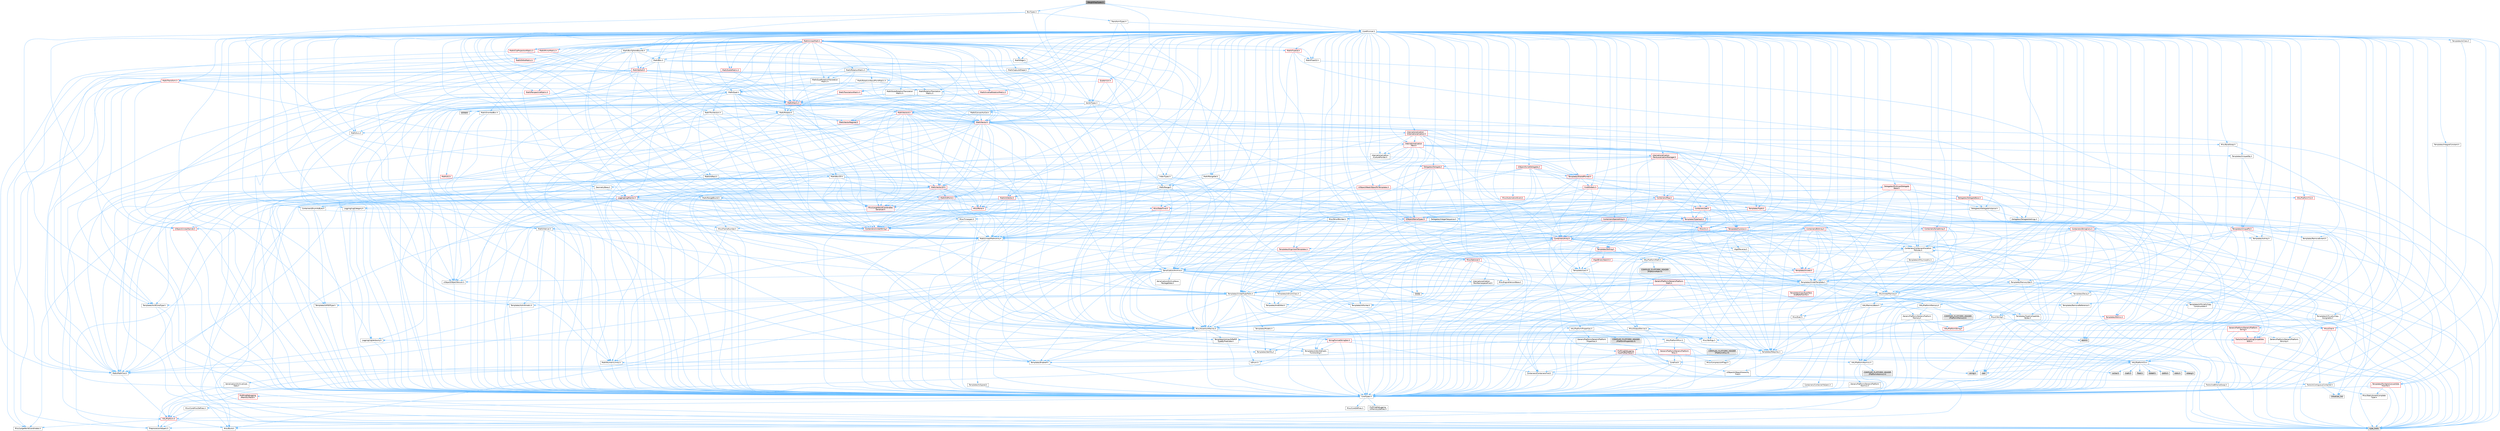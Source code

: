 digraph "WeightMapTypes.h"
{
 // INTERACTIVE_SVG=YES
 // LATEX_PDF_SIZE
  bgcolor="transparent";
  edge [fontname=Helvetica,fontsize=10,labelfontname=Helvetica,labelfontsize=10];
  node [fontname=Helvetica,fontsize=10,shape=box,height=0.2,width=0.4];
  Node1 [id="Node000001",label="WeightMapTypes.h",height=0.2,width=0.4,color="gray40", fillcolor="grey60", style="filled", fontcolor="black",tooltip=" "];
  Node1 -> Node2 [id="edge1_Node000001_Node000002",color="steelblue1",style="solid",tooltip=" "];
  Node2 [id="Node000002",label="BoxTypes.h",height=0.2,width=0.4,color="grey40", fillcolor="white", style="filled",URL="$d2/da2/BoxTypes_8h.html",tooltip=" "];
  Node2 -> Node3 [id="edge2_Node000002_Node000003",color="steelblue1",style="solid",tooltip=" "];
  Node3 [id="Node000003",label="Math/Box.h",height=0.2,width=0.4,color="grey40", fillcolor="white", style="filled",URL="$de/d0f/Box_8h.html",tooltip=" "];
  Node3 -> Node4 [id="edge3_Node000003_Node000004",color="steelblue1",style="solid",tooltip=" "];
  Node4 [id="Node000004",label="CoreTypes.h",height=0.2,width=0.4,color="grey40", fillcolor="white", style="filled",URL="$dc/dec/CoreTypes_8h.html",tooltip=" "];
  Node4 -> Node5 [id="edge4_Node000004_Node000005",color="steelblue1",style="solid",tooltip=" "];
  Node5 [id="Node000005",label="HAL/Platform.h",height=0.2,width=0.4,color="red", fillcolor="#FFF0F0", style="filled",URL="$d9/dd0/Platform_8h.html",tooltip=" "];
  Node5 -> Node6 [id="edge5_Node000005_Node000006",color="steelblue1",style="solid",tooltip=" "];
  Node6 [id="Node000006",label="Misc/Build.h",height=0.2,width=0.4,color="grey40", fillcolor="white", style="filled",URL="$d3/dbb/Build_8h.html",tooltip=" "];
  Node5 -> Node7 [id="edge6_Node000005_Node000007",color="steelblue1",style="solid",tooltip=" "];
  Node7 [id="Node000007",label="Misc/LargeWorldCoordinates.h",height=0.2,width=0.4,color="grey40", fillcolor="white", style="filled",URL="$d2/dcb/LargeWorldCoordinates_8h.html",tooltip=" "];
  Node5 -> Node8 [id="edge7_Node000005_Node000008",color="steelblue1",style="solid",tooltip=" "];
  Node8 [id="Node000008",label="type_traits",height=0.2,width=0.4,color="grey60", fillcolor="#E0E0E0", style="filled",tooltip=" "];
  Node5 -> Node9 [id="edge8_Node000005_Node000009",color="steelblue1",style="solid",tooltip=" "];
  Node9 [id="Node000009",label="PreprocessorHelpers.h",height=0.2,width=0.4,color="grey40", fillcolor="white", style="filled",URL="$db/ddb/PreprocessorHelpers_8h.html",tooltip=" "];
  Node4 -> Node15 [id="edge9_Node000004_Node000015",color="steelblue1",style="solid",tooltip=" "];
  Node15 [id="Node000015",label="ProfilingDebugging\l/UMemoryDefines.h",height=0.2,width=0.4,color="grey40", fillcolor="white", style="filled",URL="$d2/da2/UMemoryDefines_8h.html",tooltip=" "];
  Node4 -> Node16 [id="edge10_Node000004_Node000016",color="steelblue1",style="solid",tooltip=" "];
  Node16 [id="Node000016",label="Misc/CoreMiscDefines.h",height=0.2,width=0.4,color="grey40", fillcolor="white", style="filled",URL="$da/d38/CoreMiscDefines_8h.html",tooltip=" "];
  Node16 -> Node5 [id="edge11_Node000016_Node000005",color="steelblue1",style="solid",tooltip=" "];
  Node16 -> Node9 [id="edge12_Node000016_Node000009",color="steelblue1",style="solid",tooltip=" "];
  Node4 -> Node17 [id="edge13_Node000004_Node000017",color="steelblue1",style="solid",tooltip=" "];
  Node17 [id="Node000017",label="Misc/CoreDefines.h",height=0.2,width=0.4,color="grey40", fillcolor="white", style="filled",URL="$d3/dd2/CoreDefines_8h.html",tooltip=" "];
  Node3 -> Node18 [id="edge14_Node000003_Node000018",color="steelblue1",style="solid",tooltip=" "];
  Node18 [id="Node000018",label="Misc/AssertionMacros.h",height=0.2,width=0.4,color="grey40", fillcolor="white", style="filled",URL="$d0/dfa/AssertionMacros_8h.html",tooltip=" "];
  Node18 -> Node4 [id="edge15_Node000018_Node000004",color="steelblue1",style="solid",tooltip=" "];
  Node18 -> Node5 [id="edge16_Node000018_Node000005",color="steelblue1",style="solid",tooltip=" "];
  Node18 -> Node19 [id="edge17_Node000018_Node000019",color="steelblue1",style="solid",tooltip=" "];
  Node19 [id="Node000019",label="HAL/PlatformMisc.h",height=0.2,width=0.4,color="grey40", fillcolor="white", style="filled",URL="$d0/df5/PlatformMisc_8h.html",tooltip=" "];
  Node19 -> Node4 [id="edge18_Node000019_Node000004",color="steelblue1",style="solid",tooltip=" "];
  Node19 -> Node20 [id="edge19_Node000019_Node000020",color="steelblue1",style="solid",tooltip=" "];
  Node20 [id="Node000020",label="GenericPlatform/GenericPlatform\lMisc.h",height=0.2,width=0.4,color="red", fillcolor="#FFF0F0", style="filled",URL="$db/d9a/GenericPlatformMisc_8h.html",tooltip=" "];
  Node20 -> Node26 [id="edge20_Node000020_Node000026",color="steelblue1",style="solid",tooltip=" "];
  Node26 [id="Node000026",label="CoreFwd.h",height=0.2,width=0.4,color="grey40", fillcolor="white", style="filled",URL="$d1/d1e/CoreFwd_8h.html",tooltip=" "];
  Node26 -> Node4 [id="edge21_Node000026_Node000004",color="steelblue1",style="solid",tooltip=" "];
  Node26 -> Node27 [id="edge22_Node000026_Node000027",color="steelblue1",style="solid",tooltip=" "];
  Node27 [id="Node000027",label="Containers/ContainersFwd.h",height=0.2,width=0.4,color="grey40", fillcolor="white", style="filled",URL="$d4/d0a/ContainersFwd_8h.html",tooltip=" "];
  Node27 -> Node5 [id="edge23_Node000027_Node000005",color="steelblue1",style="solid",tooltip=" "];
  Node27 -> Node4 [id="edge24_Node000027_Node000004",color="steelblue1",style="solid",tooltip=" "];
  Node27 -> Node24 [id="edge25_Node000027_Node000024",color="steelblue1",style="solid",tooltip=" "];
  Node24 [id="Node000024",label="Traits/IsContiguousContainer.h",height=0.2,width=0.4,color="grey40", fillcolor="white", style="filled",URL="$d5/d3c/IsContiguousContainer_8h.html",tooltip=" "];
  Node24 -> Node4 [id="edge26_Node000024_Node000004",color="steelblue1",style="solid",tooltip=" "];
  Node24 -> Node25 [id="edge27_Node000024_Node000025",color="steelblue1",style="solid",tooltip=" "];
  Node25 [id="Node000025",label="Misc/StaticAssertComplete\lType.h",height=0.2,width=0.4,color="grey40", fillcolor="white", style="filled",URL="$d5/d4e/StaticAssertCompleteType_8h.html",tooltip=" "];
  Node24 -> Node23 [id="edge28_Node000024_Node000023",color="steelblue1",style="solid",tooltip=" "];
  Node23 [id="Node000023",label="initializer_list",height=0.2,width=0.4,color="grey60", fillcolor="#E0E0E0", style="filled",tooltip=" "];
  Node26 -> Node28 [id="edge29_Node000026_Node000028",color="steelblue1",style="solid",tooltip=" "];
  Node28 [id="Node000028",label="Math/MathFwd.h",height=0.2,width=0.4,color="grey40", fillcolor="white", style="filled",URL="$d2/d10/MathFwd_8h.html",tooltip=" "];
  Node28 -> Node5 [id="edge30_Node000028_Node000005",color="steelblue1",style="solid",tooltip=" "];
  Node26 -> Node29 [id="edge31_Node000026_Node000029",color="steelblue1",style="solid",tooltip=" "];
  Node29 [id="Node000029",label="UObject/UObjectHierarchy\lFwd.h",height=0.2,width=0.4,color="grey40", fillcolor="white", style="filled",URL="$d3/d13/UObjectHierarchyFwd_8h.html",tooltip=" "];
  Node20 -> Node4 [id="edge32_Node000020_Node000004",color="steelblue1",style="solid",tooltip=" "];
  Node20 -> Node31 [id="edge33_Node000020_Node000031",color="steelblue1",style="solid",tooltip=" "];
  Node31 [id="Node000031",label="HAL/PlatformCrt.h",height=0.2,width=0.4,color="grey40", fillcolor="white", style="filled",URL="$d8/d75/PlatformCrt_8h.html",tooltip=" "];
  Node31 -> Node32 [id="edge34_Node000031_Node000032",color="steelblue1",style="solid",tooltip=" "];
  Node32 [id="Node000032",label="new",height=0.2,width=0.4,color="grey60", fillcolor="#E0E0E0", style="filled",tooltip=" "];
  Node31 -> Node33 [id="edge35_Node000031_Node000033",color="steelblue1",style="solid",tooltip=" "];
  Node33 [id="Node000033",label="wchar.h",height=0.2,width=0.4,color="grey60", fillcolor="#E0E0E0", style="filled",tooltip=" "];
  Node31 -> Node34 [id="edge36_Node000031_Node000034",color="steelblue1",style="solid",tooltip=" "];
  Node34 [id="Node000034",label="stddef.h",height=0.2,width=0.4,color="grey60", fillcolor="#E0E0E0", style="filled",tooltip=" "];
  Node31 -> Node35 [id="edge37_Node000031_Node000035",color="steelblue1",style="solid",tooltip=" "];
  Node35 [id="Node000035",label="stdlib.h",height=0.2,width=0.4,color="grey60", fillcolor="#E0E0E0", style="filled",tooltip=" "];
  Node31 -> Node36 [id="edge38_Node000031_Node000036",color="steelblue1",style="solid",tooltip=" "];
  Node36 [id="Node000036",label="stdio.h",height=0.2,width=0.4,color="grey60", fillcolor="#E0E0E0", style="filled",tooltip=" "];
  Node31 -> Node37 [id="edge39_Node000031_Node000037",color="steelblue1",style="solid",tooltip=" "];
  Node37 [id="Node000037",label="stdarg.h",height=0.2,width=0.4,color="grey60", fillcolor="#E0E0E0", style="filled",tooltip=" "];
  Node31 -> Node38 [id="edge40_Node000031_Node000038",color="steelblue1",style="solid",tooltip=" "];
  Node38 [id="Node000038",label="math.h",height=0.2,width=0.4,color="grey60", fillcolor="#E0E0E0", style="filled",tooltip=" "];
  Node31 -> Node39 [id="edge41_Node000031_Node000039",color="steelblue1",style="solid",tooltip=" "];
  Node39 [id="Node000039",label="float.h",height=0.2,width=0.4,color="grey60", fillcolor="#E0E0E0", style="filled",tooltip=" "];
  Node31 -> Node40 [id="edge42_Node000031_Node000040",color="steelblue1",style="solid",tooltip=" "];
  Node40 [id="Node000040",label="string.h",height=0.2,width=0.4,color="grey60", fillcolor="#E0E0E0", style="filled",tooltip=" "];
  Node20 -> Node41 [id="edge43_Node000020_Node000041",color="steelblue1",style="solid",tooltip=" "];
  Node41 [id="Node000041",label="Math/NumericLimits.h",height=0.2,width=0.4,color="grey40", fillcolor="white", style="filled",URL="$df/d1b/NumericLimits_8h.html",tooltip=" "];
  Node41 -> Node4 [id="edge44_Node000041_Node000004",color="steelblue1",style="solid",tooltip=" "];
  Node20 -> Node42 [id="edge45_Node000020_Node000042",color="steelblue1",style="solid",tooltip=" "];
  Node42 [id="Node000042",label="Misc/CompressionFlags.h",height=0.2,width=0.4,color="grey40", fillcolor="white", style="filled",URL="$d9/d76/CompressionFlags_8h.html",tooltip=" "];
  Node19 -> Node46 [id="edge46_Node000019_Node000046",color="steelblue1",style="solid",tooltip=" "];
  Node46 [id="Node000046",label="COMPILED_PLATFORM_HEADER\l(PlatformMisc.h)",height=0.2,width=0.4,color="grey60", fillcolor="#E0E0E0", style="filled",tooltip=" "];
  Node19 -> Node47 [id="edge47_Node000019_Node000047",color="steelblue1",style="solid",tooltip=" "];
  Node47 [id="Node000047",label="ProfilingDebugging\l/CpuProfilerTrace.h",height=0.2,width=0.4,color="red", fillcolor="#FFF0F0", style="filled",URL="$da/dcb/CpuProfilerTrace_8h.html",tooltip=" "];
  Node47 -> Node4 [id="edge48_Node000047_Node000004",color="steelblue1",style="solid",tooltip=" "];
  Node47 -> Node27 [id="edge49_Node000047_Node000027",color="steelblue1",style="solid",tooltip=" "];
  Node47 -> Node48 [id="edge50_Node000047_Node000048",color="steelblue1",style="solid",tooltip=" "];
  Node48 [id="Node000048",label="HAL/PlatformAtomics.h",height=0.2,width=0.4,color="grey40", fillcolor="white", style="filled",URL="$d3/d36/PlatformAtomics_8h.html",tooltip=" "];
  Node48 -> Node4 [id="edge51_Node000048_Node000004",color="steelblue1",style="solid",tooltip=" "];
  Node48 -> Node49 [id="edge52_Node000048_Node000049",color="steelblue1",style="solid",tooltip=" "];
  Node49 [id="Node000049",label="GenericPlatform/GenericPlatform\lAtomics.h",height=0.2,width=0.4,color="grey40", fillcolor="white", style="filled",URL="$da/d72/GenericPlatformAtomics_8h.html",tooltip=" "];
  Node49 -> Node4 [id="edge53_Node000049_Node000004",color="steelblue1",style="solid",tooltip=" "];
  Node48 -> Node50 [id="edge54_Node000048_Node000050",color="steelblue1",style="solid",tooltip=" "];
  Node50 [id="Node000050",label="COMPILED_PLATFORM_HEADER\l(PlatformAtomics.h)",height=0.2,width=0.4,color="grey60", fillcolor="#E0E0E0", style="filled",tooltip=" "];
  Node47 -> Node9 [id="edge55_Node000047_Node000009",color="steelblue1",style="solid",tooltip=" "];
  Node47 -> Node6 [id="edge56_Node000047_Node000006",color="steelblue1",style="solid",tooltip=" "];
  Node18 -> Node9 [id="edge57_Node000018_Node000009",color="steelblue1",style="solid",tooltip=" "];
  Node18 -> Node55 [id="edge58_Node000018_Node000055",color="steelblue1",style="solid",tooltip=" "];
  Node55 [id="Node000055",label="Templates/EnableIf.h",height=0.2,width=0.4,color="grey40", fillcolor="white", style="filled",URL="$d7/d60/EnableIf_8h.html",tooltip=" "];
  Node55 -> Node4 [id="edge59_Node000055_Node000004",color="steelblue1",style="solid",tooltip=" "];
  Node18 -> Node56 [id="edge60_Node000018_Node000056",color="steelblue1",style="solid",tooltip=" "];
  Node56 [id="Node000056",label="Templates/IsArrayOrRefOf\lTypeByPredicate.h",height=0.2,width=0.4,color="grey40", fillcolor="white", style="filled",URL="$d6/da1/IsArrayOrRefOfTypeByPredicate_8h.html",tooltip=" "];
  Node56 -> Node4 [id="edge61_Node000056_Node000004",color="steelblue1",style="solid",tooltip=" "];
  Node18 -> Node57 [id="edge62_Node000018_Node000057",color="steelblue1",style="solid",tooltip=" "];
  Node57 [id="Node000057",label="Templates/IsValidVariadic\lFunctionArg.h",height=0.2,width=0.4,color="grey40", fillcolor="white", style="filled",URL="$d0/dc8/IsValidVariadicFunctionArg_8h.html",tooltip=" "];
  Node57 -> Node4 [id="edge63_Node000057_Node000004",color="steelblue1",style="solid",tooltip=" "];
  Node57 -> Node58 [id="edge64_Node000057_Node000058",color="steelblue1",style="solid",tooltip=" "];
  Node58 [id="Node000058",label="IsEnum.h",height=0.2,width=0.4,color="grey40", fillcolor="white", style="filled",URL="$d4/de5/IsEnum_8h.html",tooltip=" "];
  Node57 -> Node8 [id="edge65_Node000057_Node000008",color="steelblue1",style="solid",tooltip=" "];
  Node18 -> Node59 [id="edge66_Node000018_Node000059",color="steelblue1",style="solid",tooltip=" "];
  Node59 [id="Node000059",label="Traits/IsCharEncodingCompatible\lWith.h",height=0.2,width=0.4,color="red", fillcolor="#FFF0F0", style="filled",URL="$df/dd1/IsCharEncodingCompatibleWith_8h.html",tooltip=" "];
  Node59 -> Node8 [id="edge67_Node000059_Node000008",color="steelblue1",style="solid",tooltip=" "];
  Node18 -> Node61 [id="edge68_Node000018_Node000061",color="steelblue1",style="solid",tooltip=" "];
  Node61 [id="Node000061",label="Misc/VarArgs.h",height=0.2,width=0.4,color="grey40", fillcolor="white", style="filled",URL="$d5/d6f/VarArgs_8h.html",tooltip=" "];
  Node61 -> Node4 [id="edge69_Node000061_Node000004",color="steelblue1",style="solid",tooltip=" "];
  Node18 -> Node62 [id="edge70_Node000018_Node000062",color="steelblue1",style="solid",tooltip=" "];
  Node62 [id="Node000062",label="String/FormatStringSan.h",height=0.2,width=0.4,color="red", fillcolor="#FFF0F0", style="filled",URL="$d3/d8b/FormatStringSan_8h.html",tooltip=" "];
  Node62 -> Node8 [id="edge71_Node000062_Node000008",color="steelblue1",style="solid",tooltip=" "];
  Node62 -> Node4 [id="edge72_Node000062_Node000004",color="steelblue1",style="solid",tooltip=" "];
  Node62 -> Node63 [id="edge73_Node000062_Node000063",color="steelblue1",style="solid",tooltip=" "];
  Node63 [id="Node000063",label="Templates/Requires.h",height=0.2,width=0.4,color="grey40", fillcolor="white", style="filled",URL="$dc/d96/Requires_8h.html",tooltip=" "];
  Node63 -> Node55 [id="edge74_Node000063_Node000055",color="steelblue1",style="solid",tooltip=" "];
  Node63 -> Node8 [id="edge75_Node000063_Node000008",color="steelblue1",style="solid",tooltip=" "];
  Node62 -> Node64 [id="edge76_Node000062_Node000064",color="steelblue1",style="solid",tooltip=" "];
  Node64 [id="Node000064",label="Templates/Identity.h",height=0.2,width=0.4,color="grey40", fillcolor="white", style="filled",URL="$d0/dd5/Identity_8h.html",tooltip=" "];
  Node62 -> Node57 [id="edge77_Node000062_Node000057",color="steelblue1",style="solid",tooltip=" "];
  Node62 -> Node27 [id="edge78_Node000062_Node000027",color="steelblue1",style="solid",tooltip=" "];
  Node18 -> Node68 [id="edge79_Node000018_Node000068",color="steelblue1",style="solid",tooltip=" "];
  Node68 [id="Node000068",label="atomic",height=0.2,width=0.4,color="grey60", fillcolor="#E0E0E0", style="filled",tooltip=" "];
  Node3 -> Node28 [id="edge80_Node000003_Node000028",color="steelblue1",style="solid",tooltip=" "];
  Node3 -> Node69 [id="edge81_Node000003_Node000069",color="steelblue1",style="solid",tooltip=" "];
  Node69 [id="Node000069",label="Math/UnrealMathUtility.h",height=0.2,width=0.4,color="grey40", fillcolor="white", style="filled",URL="$db/db8/UnrealMathUtility_8h.html",tooltip=" "];
  Node69 -> Node4 [id="edge82_Node000069_Node000004",color="steelblue1",style="solid",tooltip=" "];
  Node69 -> Node18 [id="edge83_Node000069_Node000018",color="steelblue1",style="solid",tooltip=" "];
  Node69 -> Node70 [id="edge84_Node000069_Node000070",color="steelblue1",style="solid",tooltip=" "];
  Node70 [id="Node000070",label="HAL/PlatformMath.h",height=0.2,width=0.4,color="grey40", fillcolor="white", style="filled",URL="$dc/d53/PlatformMath_8h.html",tooltip=" "];
  Node70 -> Node4 [id="edge85_Node000070_Node000004",color="steelblue1",style="solid",tooltip=" "];
  Node70 -> Node71 [id="edge86_Node000070_Node000071",color="steelblue1",style="solid",tooltip=" "];
  Node71 [id="Node000071",label="GenericPlatform/GenericPlatform\lMath.h",height=0.2,width=0.4,color="red", fillcolor="#FFF0F0", style="filled",URL="$d5/d79/GenericPlatformMath_8h.html",tooltip=" "];
  Node71 -> Node4 [id="edge87_Node000071_Node000004",color="steelblue1",style="solid",tooltip=" "];
  Node71 -> Node27 [id="edge88_Node000071_Node000027",color="steelblue1",style="solid",tooltip=" "];
  Node71 -> Node31 [id="edge89_Node000071_Node000031",color="steelblue1",style="solid",tooltip=" "];
  Node71 -> Node72 [id="edge90_Node000071_Node000072",color="steelblue1",style="solid",tooltip=" "];
  Node72 [id="Node000072",label="Templates/AndOrNot.h",height=0.2,width=0.4,color="grey40", fillcolor="white", style="filled",URL="$db/d0a/AndOrNot_8h.html",tooltip=" "];
  Node72 -> Node4 [id="edge91_Node000072_Node000004",color="steelblue1",style="solid",tooltip=" "];
  Node71 -> Node73 [id="edge92_Node000071_Node000073",color="steelblue1",style="solid",tooltip=" "];
  Node73 [id="Node000073",label="Templates/Decay.h",height=0.2,width=0.4,color="grey40", fillcolor="white", style="filled",URL="$dd/d0f/Decay_8h.html",tooltip=" "];
  Node73 -> Node4 [id="edge93_Node000073_Node000004",color="steelblue1",style="solid",tooltip=" "];
  Node73 -> Node74 [id="edge94_Node000073_Node000074",color="steelblue1",style="solid",tooltip=" "];
  Node74 [id="Node000074",label="Templates/RemoveReference.h",height=0.2,width=0.4,color="grey40", fillcolor="white", style="filled",URL="$da/dbe/RemoveReference_8h.html",tooltip=" "];
  Node74 -> Node4 [id="edge95_Node000074_Node000004",color="steelblue1",style="solid",tooltip=" "];
  Node73 -> Node8 [id="edge96_Node000073_Node000008",color="steelblue1",style="solid",tooltip=" "];
  Node71 -> Node76 [id="edge97_Node000071_Node000076",color="steelblue1",style="solid",tooltip=" "];
  Node76 [id="Node000076",label="Templates/UnrealTypeTraits.h",height=0.2,width=0.4,color="grey40", fillcolor="white", style="filled",URL="$d2/d2d/UnrealTypeTraits_8h.html",tooltip=" "];
  Node76 -> Node4 [id="edge98_Node000076_Node000004",color="steelblue1",style="solid",tooltip=" "];
  Node76 -> Node77 [id="edge99_Node000076_Node000077",color="steelblue1",style="solid",tooltip=" "];
  Node77 [id="Node000077",label="Templates/IsPointer.h",height=0.2,width=0.4,color="grey40", fillcolor="white", style="filled",URL="$d7/d05/IsPointer_8h.html",tooltip=" "];
  Node77 -> Node4 [id="edge100_Node000077_Node000004",color="steelblue1",style="solid",tooltip=" "];
  Node76 -> Node18 [id="edge101_Node000076_Node000018",color="steelblue1",style="solid",tooltip=" "];
  Node76 -> Node72 [id="edge102_Node000076_Node000072",color="steelblue1",style="solid",tooltip=" "];
  Node76 -> Node55 [id="edge103_Node000076_Node000055",color="steelblue1",style="solid",tooltip=" "];
  Node76 -> Node78 [id="edge104_Node000076_Node000078",color="steelblue1",style="solid",tooltip=" "];
  Node78 [id="Node000078",label="Templates/IsArithmetic.h",height=0.2,width=0.4,color="grey40", fillcolor="white", style="filled",URL="$d2/d5d/IsArithmetic_8h.html",tooltip=" "];
  Node78 -> Node4 [id="edge105_Node000078_Node000004",color="steelblue1",style="solid",tooltip=" "];
  Node76 -> Node58 [id="edge106_Node000076_Node000058",color="steelblue1",style="solid",tooltip=" "];
  Node76 -> Node79 [id="edge107_Node000076_Node000079",color="steelblue1",style="solid",tooltip=" "];
  Node79 [id="Node000079",label="Templates/Models.h",height=0.2,width=0.4,color="grey40", fillcolor="white", style="filled",URL="$d3/d0c/Models_8h.html",tooltip=" "];
  Node79 -> Node64 [id="edge108_Node000079_Node000064",color="steelblue1",style="solid",tooltip=" "];
  Node76 -> Node80 [id="edge109_Node000076_Node000080",color="steelblue1",style="solid",tooltip=" "];
  Node80 [id="Node000080",label="Templates/IsPODType.h",height=0.2,width=0.4,color="grey40", fillcolor="white", style="filled",URL="$d7/db1/IsPODType_8h.html",tooltip=" "];
  Node80 -> Node4 [id="edge110_Node000080_Node000004",color="steelblue1",style="solid",tooltip=" "];
  Node76 -> Node81 [id="edge111_Node000076_Node000081",color="steelblue1",style="solid",tooltip=" "];
  Node81 [id="Node000081",label="Templates/IsUECoreType.h",height=0.2,width=0.4,color="grey40", fillcolor="white", style="filled",URL="$d1/db8/IsUECoreType_8h.html",tooltip=" "];
  Node81 -> Node4 [id="edge112_Node000081_Node000004",color="steelblue1",style="solid",tooltip=" "];
  Node81 -> Node8 [id="edge113_Node000081_Node000008",color="steelblue1",style="solid",tooltip=" "];
  Node76 -> Node82 [id="edge114_Node000076_Node000082",color="steelblue1",style="solid",tooltip=" "];
  Node82 [id="Node000082",label="Templates/IsTriviallyCopy\lConstructible.h",height=0.2,width=0.4,color="grey40", fillcolor="white", style="filled",URL="$d3/d78/IsTriviallyCopyConstructible_8h.html",tooltip=" "];
  Node82 -> Node4 [id="edge115_Node000082_Node000004",color="steelblue1",style="solid",tooltip=" "];
  Node82 -> Node8 [id="edge116_Node000082_Node000008",color="steelblue1",style="solid",tooltip=" "];
  Node71 -> Node63 [id="edge117_Node000071_Node000063",color="steelblue1",style="solid",tooltip=" "];
  Node71 -> Node86 [id="edge118_Node000071_Node000086",color="steelblue1",style="solid",tooltip=" "];
  Node86 [id="Node000086",label="Templates/TypeCompatible\lBytes.h",height=0.2,width=0.4,color="grey40", fillcolor="white", style="filled",URL="$df/d0a/TypeCompatibleBytes_8h.html",tooltip=" "];
  Node86 -> Node4 [id="edge119_Node000086_Node000004",color="steelblue1",style="solid",tooltip=" "];
  Node86 -> Node40 [id="edge120_Node000086_Node000040",color="steelblue1",style="solid",tooltip=" "];
  Node86 -> Node32 [id="edge121_Node000086_Node000032",color="steelblue1",style="solid",tooltip=" "];
  Node86 -> Node8 [id="edge122_Node000086_Node000008",color="steelblue1",style="solid",tooltip=" "];
  Node71 -> Node87 [id="edge123_Node000071_Node000087",color="steelblue1",style="solid",tooltip=" "];
  Node87 [id="Node000087",label="limits",height=0.2,width=0.4,color="grey60", fillcolor="#E0E0E0", style="filled",tooltip=" "];
  Node71 -> Node8 [id="edge124_Node000071_Node000008",color="steelblue1",style="solid",tooltip=" "];
  Node70 -> Node88 [id="edge125_Node000070_Node000088",color="steelblue1",style="solid",tooltip=" "];
  Node88 [id="Node000088",label="COMPILED_PLATFORM_HEADER\l(PlatformMath.h)",height=0.2,width=0.4,color="grey60", fillcolor="#E0E0E0", style="filled",tooltip=" "];
  Node69 -> Node28 [id="edge126_Node000069_Node000028",color="steelblue1",style="solid",tooltip=" "];
  Node69 -> Node64 [id="edge127_Node000069_Node000064",color="steelblue1",style="solid",tooltip=" "];
  Node69 -> Node63 [id="edge128_Node000069_Node000063",color="steelblue1",style="solid",tooltip=" "];
  Node3 -> Node89 [id="edge129_Node000003_Node000089",color="steelblue1",style="solid",tooltip=" "];
  Node89 [id="Node000089",label="Containers/UnrealString.h",height=0.2,width=0.4,color="red", fillcolor="#FFF0F0", style="filled",URL="$d5/dba/UnrealString_8h.html",tooltip=" "];
  Node3 -> Node93 [id="edge130_Node000003_Node000093",color="steelblue1",style="solid",tooltip=" "];
  Node93 [id="Node000093",label="Math/Vector.h",height=0.2,width=0.4,color="red", fillcolor="#FFF0F0", style="filled",URL="$d6/dbe/Vector_8h.html",tooltip=" "];
  Node93 -> Node4 [id="edge131_Node000093_Node000004",color="steelblue1",style="solid",tooltip=" "];
  Node93 -> Node18 [id="edge132_Node000093_Node000018",color="steelblue1",style="solid",tooltip=" "];
  Node93 -> Node28 [id="edge133_Node000093_Node000028",color="steelblue1",style="solid",tooltip=" "];
  Node93 -> Node41 [id="edge134_Node000093_Node000041",color="steelblue1",style="solid",tooltip=" "];
  Node93 -> Node94 [id="edge135_Node000093_Node000094",color="steelblue1",style="solid",tooltip=" "];
  Node94 [id="Node000094",label="Misc/Crc.h",height=0.2,width=0.4,color="red", fillcolor="#FFF0F0", style="filled",URL="$d4/dd2/Crc_8h.html",tooltip=" "];
  Node94 -> Node4 [id="edge136_Node000094_Node000004",color="steelblue1",style="solid",tooltip=" "];
  Node94 -> Node95 [id="edge137_Node000094_Node000095",color="steelblue1",style="solid",tooltip=" "];
  Node95 [id="Node000095",label="HAL/PlatformString.h",height=0.2,width=0.4,color="red", fillcolor="#FFF0F0", style="filled",URL="$db/db5/PlatformString_8h.html",tooltip=" "];
  Node95 -> Node4 [id="edge138_Node000095_Node000004",color="steelblue1",style="solid",tooltip=" "];
  Node94 -> Node18 [id="edge139_Node000094_Node000018",color="steelblue1",style="solid",tooltip=" "];
  Node94 -> Node97 [id="edge140_Node000094_Node000097",color="steelblue1",style="solid",tooltip=" "];
  Node97 [id="Node000097",label="Misc/CString.h",height=0.2,width=0.4,color="grey40", fillcolor="white", style="filled",URL="$d2/d49/CString_8h.html",tooltip=" "];
  Node97 -> Node4 [id="edge141_Node000097_Node000004",color="steelblue1",style="solid",tooltip=" "];
  Node97 -> Node31 [id="edge142_Node000097_Node000031",color="steelblue1",style="solid",tooltip=" "];
  Node97 -> Node95 [id="edge143_Node000097_Node000095",color="steelblue1",style="solid",tooltip=" "];
  Node97 -> Node18 [id="edge144_Node000097_Node000018",color="steelblue1",style="solid",tooltip=" "];
  Node97 -> Node98 [id="edge145_Node000097_Node000098",color="steelblue1",style="solid",tooltip=" "];
  Node98 [id="Node000098",label="Misc/Char.h",height=0.2,width=0.4,color="red", fillcolor="#FFF0F0", style="filled",URL="$d0/d58/Char_8h.html",tooltip=" "];
  Node98 -> Node4 [id="edge146_Node000098_Node000004",color="steelblue1",style="solid",tooltip=" "];
  Node98 -> Node8 [id="edge147_Node000098_Node000008",color="steelblue1",style="solid",tooltip=" "];
  Node97 -> Node61 [id="edge148_Node000097_Node000061",color="steelblue1",style="solid",tooltip=" "];
  Node97 -> Node56 [id="edge149_Node000097_Node000056",color="steelblue1",style="solid",tooltip=" "];
  Node97 -> Node57 [id="edge150_Node000097_Node000057",color="steelblue1",style="solid",tooltip=" "];
  Node97 -> Node59 [id="edge151_Node000097_Node000059",color="steelblue1",style="solid",tooltip=" "];
  Node94 -> Node98 [id="edge152_Node000094_Node000098",color="steelblue1",style="solid",tooltip=" "];
  Node94 -> Node76 [id="edge153_Node000094_Node000076",color="steelblue1",style="solid",tooltip=" "];
  Node93 -> Node69 [id="edge154_Node000093_Node000069",color="steelblue1",style="solid",tooltip=" "];
  Node93 -> Node89 [id="edge155_Node000093_Node000089",color="steelblue1",style="solid",tooltip=" "];
  Node93 -> Node102 [id="edge156_Node000093_Node000102",color="steelblue1",style="solid",tooltip=" "];
  Node102 [id="Node000102",label="Misc/Parse.h",height=0.2,width=0.4,color="red", fillcolor="#FFF0F0", style="filled",URL="$dc/d71/Parse_8h.html",tooltip=" "];
  Node102 -> Node89 [id="edge157_Node000102_Node000089",color="steelblue1",style="solid",tooltip=" "];
  Node102 -> Node4 [id="edge158_Node000102_Node000004",color="steelblue1",style="solid",tooltip=" "];
  Node102 -> Node31 [id="edge159_Node000102_Node000031",color="steelblue1",style="solid",tooltip=" "];
  Node102 -> Node6 [id="edge160_Node000102_Node000006",color="steelblue1",style="solid",tooltip=" "];
  Node102 -> Node103 [id="edge161_Node000102_Node000103",color="steelblue1",style="solid",tooltip=" "];
  Node103 [id="Node000103",label="Templates/Function.h",height=0.2,width=0.4,color="red", fillcolor="#FFF0F0", style="filled",URL="$df/df5/Function_8h.html",tooltip=" "];
  Node103 -> Node4 [id="edge162_Node000103_Node000004",color="steelblue1",style="solid",tooltip=" "];
  Node103 -> Node18 [id="edge163_Node000103_Node000018",color="steelblue1",style="solid",tooltip=" "];
  Node103 -> Node106 [id="edge164_Node000103_Node000106",color="steelblue1",style="solid",tooltip=" "];
  Node106 [id="Node000106",label="HAL/UnrealMemory.h",height=0.2,width=0.4,color="grey40", fillcolor="white", style="filled",URL="$d9/d96/UnrealMemory_8h.html",tooltip=" "];
  Node106 -> Node4 [id="edge165_Node000106_Node000004",color="steelblue1",style="solid",tooltip=" "];
  Node106 -> Node107 [id="edge166_Node000106_Node000107",color="steelblue1",style="solid",tooltip=" "];
  Node107 [id="Node000107",label="GenericPlatform/GenericPlatform\lMemory.h",height=0.2,width=0.4,color="grey40", fillcolor="white", style="filled",URL="$dd/d22/GenericPlatformMemory_8h.html",tooltip=" "];
  Node107 -> Node26 [id="edge167_Node000107_Node000026",color="steelblue1",style="solid",tooltip=" "];
  Node107 -> Node4 [id="edge168_Node000107_Node000004",color="steelblue1",style="solid",tooltip=" "];
  Node107 -> Node95 [id="edge169_Node000107_Node000095",color="steelblue1",style="solid",tooltip=" "];
  Node107 -> Node40 [id="edge170_Node000107_Node000040",color="steelblue1",style="solid",tooltip=" "];
  Node107 -> Node33 [id="edge171_Node000107_Node000033",color="steelblue1",style="solid",tooltip=" "];
  Node106 -> Node108 [id="edge172_Node000106_Node000108",color="steelblue1",style="solid",tooltip=" "];
  Node108 [id="Node000108",label="HAL/MemoryBase.h",height=0.2,width=0.4,color="grey40", fillcolor="white", style="filled",URL="$d6/d9f/MemoryBase_8h.html",tooltip=" "];
  Node108 -> Node4 [id="edge173_Node000108_Node000004",color="steelblue1",style="solid",tooltip=" "];
  Node108 -> Node48 [id="edge174_Node000108_Node000048",color="steelblue1",style="solid",tooltip=" "];
  Node108 -> Node31 [id="edge175_Node000108_Node000031",color="steelblue1",style="solid",tooltip=" "];
  Node108 -> Node109 [id="edge176_Node000108_Node000109",color="steelblue1",style="solid",tooltip=" "];
  Node109 [id="Node000109",label="Misc/Exec.h",height=0.2,width=0.4,color="grey40", fillcolor="white", style="filled",URL="$de/ddb/Exec_8h.html",tooltip=" "];
  Node109 -> Node4 [id="edge177_Node000109_Node000004",color="steelblue1",style="solid",tooltip=" "];
  Node109 -> Node18 [id="edge178_Node000109_Node000018",color="steelblue1",style="solid",tooltip=" "];
  Node108 -> Node110 [id="edge179_Node000108_Node000110",color="steelblue1",style="solid",tooltip=" "];
  Node110 [id="Node000110",label="Misc/OutputDevice.h",height=0.2,width=0.4,color="grey40", fillcolor="white", style="filled",URL="$d7/d32/OutputDevice_8h.html",tooltip=" "];
  Node110 -> Node26 [id="edge180_Node000110_Node000026",color="steelblue1",style="solid",tooltip=" "];
  Node110 -> Node4 [id="edge181_Node000110_Node000004",color="steelblue1",style="solid",tooltip=" "];
  Node110 -> Node111 [id="edge182_Node000110_Node000111",color="steelblue1",style="solid",tooltip=" "];
  Node111 [id="Node000111",label="Logging/LogVerbosity.h",height=0.2,width=0.4,color="grey40", fillcolor="white", style="filled",URL="$d2/d8f/LogVerbosity_8h.html",tooltip=" "];
  Node111 -> Node4 [id="edge183_Node000111_Node000004",color="steelblue1",style="solid",tooltip=" "];
  Node110 -> Node61 [id="edge184_Node000110_Node000061",color="steelblue1",style="solid",tooltip=" "];
  Node110 -> Node56 [id="edge185_Node000110_Node000056",color="steelblue1",style="solid",tooltip=" "];
  Node110 -> Node57 [id="edge186_Node000110_Node000057",color="steelblue1",style="solid",tooltip=" "];
  Node110 -> Node59 [id="edge187_Node000110_Node000059",color="steelblue1",style="solid",tooltip=" "];
  Node108 -> Node112 [id="edge188_Node000108_Node000112",color="steelblue1",style="solid",tooltip=" "];
  Node112 [id="Node000112",label="Templates/Atomic.h",height=0.2,width=0.4,color="red", fillcolor="#FFF0F0", style="filled",URL="$d3/d91/Atomic_8h.html",tooltip=" "];
  Node112 -> Node68 [id="edge189_Node000112_Node000068",color="steelblue1",style="solid",tooltip=" "];
  Node106 -> Node117 [id="edge190_Node000106_Node000117",color="steelblue1",style="solid",tooltip=" "];
  Node117 [id="Node000117",label="HAL/PlatformMemory.h",height=0.2,width=0.4,color="grey40", fillcolor="white", style="filled",URL="$de/d68/PlatformMemory_8h.html",tooltip=" "];
  Node117 -> Node4 [id="edge191_Node000117_Node000004",color="steelblue1",style="solid",tooltip=" "];
  Node117 -> Node107 [id="edge192_Node000117_Node000107",color="steelblue1",style="solid",tooltip=" "];
  Node117 -> Node118 [id="edge193_Node000117_Node000118",color="steelblue1",style="solid",tooltip=" "];
  Node118 [id="Node000118",label="COMPILED_PLATFORM_HEADER\l(PlatformMemory.h)",height=0.2,width=0.4,color="grey60", fillcolor="#E0E0E0", style="filled",tooltip=" "];
  Node106 -> Node119 [id="edge194_Node000106_Node000119",color="steelblue1",style="solid",tooltip=" "];
  Node119 [id="Node000119",label="ProfilingDebugging\l/MemoryTrace.h",height=0.2,width=0.4,color="red", fillcolor="#FFF0F0", style="filled",URL="$da/dd7/MemoryTrace_8h.html",tooltip=" "];
  Node119 -> Node5 [id="edge195_Node000119_Node000005",color="steelblue1",style="solid",tooltip=" "];
  Node106 -> Node77 [id="edge196_Node000106_Node000077",color="steelblue1",style="solid",tooltip=" "];
  Node103 -> Node76 [id="edge197_Node000103_Node000076",color="steelblue1",style="solid",tooltip=" "];
  Node103 -> Node121 [id="edge198_Node000103_Node000121",color="steelblue1",style="solid",tooltip=" "];
  Node121 [id="Node000121",label="Templates/Invoke.h",height=0.2,width=0.4,color="red", fillcolor="#FFF0F0", style="filled",URL="$d7/deb/Invoke_8h.html",tooltip=" "];
  Node121 -> Node4 [id="edge199_Node000121_Node000004",color="steelblue1",style="solid",tooltip=" "];
  Node121 -> Node123 [id="edge200_Node000121_Node000123",color="steelblue1",style="solid",tooltip=" "];
  Node123 [id="Node000123",label="Templates/UnrealTemplate.h",height=0.2,width=0.4,color="grey40", fillcolor="white", style="filled",URL="$d4/d24/UnrealTemplate_8h.html",tooltip=" "];
  Node123 -> Node4 [id="edge201_Node000123_Node000004",color="steelblue1",style="solid",tooltip=" "];
  Node123 -> Node77 [id="edge202_Node000123_Node000077",color="steelblue1",style="solid",tooltip=" "];
  Node123 -> Node106 [id="edge203_Node000123_Node000106",color="steelblue1",style="solid",tooltip=" "];
  Node123 -> Node124 [id="edge204_Node000123_Node000124",color="steelblue1",style="solid",tooltip=" "];
  Node124 [id="Node000124",label="Templates/CopyQualifiers\lAndRefsFromTo.h",height=0.2,width=0.4,color="red", fillcolor="#FFF0F0", style="filled",URL="$d3/db3/CopyQualifiersAndRefsFromTo_8h.html",tooltip=" "];
  Node123 -> Node76 [id="edge205_Node000123_Node000076",color="steelblue1",style="solid",tooltip=" "];
  Node123 -> Node74 [id="edge206_Node000123_Node000074",color="steelblue1",style="solid",tooltip=" "];
  Node123 -> Node63 [id="edge207_Node000123_Node000063",color="steelblue1",style="solid",tooltip=" "];
  Node123 -> Node86 [id="edge208_Node000123_Node000086",color="steelblue1",style="solid",tooltip=" "];
  Node123 -> Node64 [id="edge209_Node000123_Node000064",color="steelblue1",style="solid",tooltip=" "];
  Node123 -> Node24 [id="edge210_Node000123_Node000024",color="steelblue1",style="solid",tooltip=" "];
  Node123 -> Node126 [id="edge211_Node000123_Node000126",color="steelblue1",style="solid",tooltip=" "];
  Node126 [id="Node000126",label="Traits/UseBitwiseSwap.h",height=0.2,width=0.4,color="grey40", fillcolor="white", style="filled",URL="$db/df3/UseBitwiseSwap_8h.html",tooltip=" "];
  Node126 -> Node4 [id="edge212_Node000126_Node000004",color="steelblue1",style="solid",tooltip=" "];
  Node126 -> Node8 [id="edge213_Node000126_Node000008",color="steelblue1",style="solid",tooltip=" "];
  Node123 -> Node8 [id="edge214_Node000123_Node000008",color="steelblue1",style="solid",tooltip=" "];
  Node121 -> Node8 [id="edge215_Node000121_Node000008",color="steelblue1",style="solid",tooltip=" "];
  Node103 -> Node123 [id="edge216_Node000103_Node000123",color="steelblue1",style="solid",tooltip=" "];
  Node103 -> Node63 [id="edge217_Node000103_Node000063",color="steelblue1",style="solid",tooltip=" "];
  Node103 -> Node69 [id="edge218_Node000103_Node000069",color="steelblue1",style="solid",tooltip=" "];
  Node103 -> Node32 [id="edge219_Node000103_Node000032",color="steelblue1",style="solid",tooltip=" "];
  Node103 -> Node8 [id="edge220_Node000103_Node000008",color="steelblue1",style="solid",tooltip=" "];
  Node93 -> Node127 [id="edge221_Node000093_Node000127",color="steelblue1",style="solid",tooltip=" "];
  Node127 [id="Node000127",label="Misc/LargeWorldCoordinates\lSerializer.h",height=0.2,width=0.4,color="red", fillcolor="#FFF0F0", style="filled",URL="$d7/df9/LargeWorldCoordinatesSerializer_8h.html",tooltip=" "];
  Node127 -> Node128 [id="edge222_Node000127_Node000128",color="steelblue1",style="solid",tooltip=" "];
  Node128 [id="Node000128",label="UObject/NameTypes.h",height=0.2,width=0.4,color="red", fillcolor="#FFF0F0", style="filled",URL="$d6/d35/NameTypes_8h.html",tooltip=" "];
  Node128 -> Node4 [id="edge223_Node000128_Node000004",color="steelblue1",style="solid",tooltip=" "];
  Node128 -> Node18 [id="edge224_Node000128_Node000018",color="steelblue1",style="solid",tooltip=" "];
  Node128 -> Node106 [id="edge225_Node000128_Node000106",color="steelblue1",style="solid",tooltip=" "];
  Node128 -> Node76 [id="edge226_Node000128_Node000076",color="steelblue1",style="solid",tooltip=" "];
  Node128 -> Node123 [id="edge227_Node000128_Node000123",color="steelblue1",style="solid",tooltip=" "];
  Node128 -> Node89 [id="edge228_Node000128_Node000089",color="steelblue1",style="solid",tooltip=" "];
  Node128 -> Node132 [id="edge229_Node000128_Node000132",color="steelblue1",style="solid",tooltip=" "];
  Node132 [id="Node000132",label="Containers/StringConv.h",height=0.2,width=0.4,color="red", fillcolor="#FFF0F0", style="filled",URL="$d3/ddf/StringConv_8h.html",tooltip=" "];
  Node132 -> Node4 [id="edge230_Node000132_Node000004",color="steelblue1",style="solid",tooltip=" "];
  Node132 -> Node18 [id="edge231_Node000132_Node000018",color="steelblue1",style="solid",tooltip=" "];
  Node132 -> Node133 [id="edge232_Node000132_Node000133",color="steelblue1",style="solid",tooltip=" "];
  Node133 [id="Node000133",label="Containers/ContainerAllocation\lPolicies.h",height=0.2,width=0.4,color="grey40", fillcolor="white", style="filled",URL="$d7/dff/ContainerAllocationPolicies_8h.html",tooltip=" "];
  Node133 -> Node4 [id="edge233_Node000133_Node000004",color="steelblue1",style="solid",tooltip=" "];
  Node133 -> Node134 [id="edge234_Node000133_Node000134",color="steelblue1",style="solid",tooltip=" "];
  Node134 [id="Node000134",label="Containers/ContainerHelpers.h",height=0.2,width=0.4,color="grey40", fillcolor="white", style="filled",URL="$d7/d33/ContainerHelpers_8h.html",tooltip=" "];
  Node134 -> Node4 [id="edge235_Node000134_Node000004",color="steelblue1",style="solid",tooltip=" "];
  Node133 -> Node133 [id="edge236_Node000133_Node000133",color="steelblue1",style="solid",tooltip=" "];
  Node133 -> Node70 [id="edge237_Node000133_Node000070",color="steelblue1",style="solid",tooltip=" "];
  Node133 -> Node106 [id="edge238_Node000133_Node000106",color="steelblue1",style="solid",tooltip=" "];
  Node133 -> Node41 [id="edge239_Node000133_Node000041",color="steelblue1",style="solid",tooltip=" "];
  Node133 -> Node18 [id="edge240_Node000133_Node000018",color="steelblue1",style="solid",tooltip=" "];
  Node133 -> Node135 [id="edge241_Node000133_Node000135",color="steelblue1",style="solid",tooltip=" "];
  Node135 [id="Node000135",label="Templates/IsPolymorphic.h",height=0.2,width=0.4,color="grey40", fillcolor="white", style="filled",URL="$dc/d20/IsPolymorphic_8h.html",tooltip=" "];
  Node133 -> Node136 [id="edge242_Node000133_Node000136",color="steelblue1",style="solid",tooltip=" "];
  Node136 [id="Node000136",label="Templates/MemoryOps.h",height=0.2,width=0.4,color="grey40", fillcolor="white", style="filled",URL="$db/dea/MemoryOps_8h.html",tooltip=" "];
  Node136 -> Node4 [id="edge243_Node000136_Node000004",color="steelblue1",style="solid",tooltip=" "];
  Node136 -> Node106 [id="edge244_Node000136_Node000106",color="steelblue1",style="solid",tooltip=" "];
  Node136 -> Node116 [id="edge245_Node000136_Node000116",color="steelblue1",style="solid",tooltip=" "];
  Node116 [id="Node000116",label="Templates/IsTriviallyCopy\lAssignable.h",height=0.2,width=0.4,color="grey40", fillcolor="white", style="filled",URL="$d2/df2/IsTriviallyCopyAssignable_8h.html",tooltip=" "];
  Node116 -> Node4 [id="edge246_Node000116_Node000004",color="steelblue1",style="solid",tooltip=" "];
  Node116 -> Node8 [id="edge247_Node000116_Node000008",color="steelblue1",style="solid",tooltip=" "];
  Node136 -> Node82 [id="edge248_Node000136_Node000082",color="steelblue1",style="solid",tooltip=" "];
  Node136 -> Node63 [id="edge249_Node000136_Node000063",color="steelblue1",style="solid",tooltip=" "];
  Node136 -> Node76 [id="edge250_Node000136_Node000076",color="steelblue1",style="solid",tooltip=" "];
  Node136 -> Node126 [id="edge251_Node000136_Node000126",color="steelblue1",style="solid",tooltip=" "];
  Node136 -> Node32 [id="edge252_Node000136_Node000032",color="steelblue1",style="solid",tooltip=" "];
  Node136 -> Node8 [id="edge253_Node000136_Node000008",color="steelblue1",style="solid",tooltip=" "];
  Node133 -> Node86 [id="edge254_Node000133_Node000086",color="steelblue1",style="solid",tooltip=" "];
  Node133 -> Node8 [id="edge255_Node000133_Node000008",color="steelblue1",style="solid",tooltip=" "];
  Node132 -> Node137 [id="edge256_Node000132_Node000137",color="steelblue1",style="solid",tooltip=" "];
  Node137 [id="Node000137",label="Containers/Array.h",height=0.2,width=0.4,color="red", fillcolor="#FFF0F0", style="filled",URL="$df/dd0/Array_8h.html",tooltip=" "];
  Node137 -> Node4 [id="edge257_Node000137_Node000004",color="steelblue1",style="solid",tooltip=" "];
  Node137 -> Node18 [id="edge258_Node000137_Node000018",color="steelblue1",style="solid",tooltip=" "];
  Node137 -> Node106 [id="edge259_Node000137_Node000106",color="steelblue1",style="solid",tooltip=" "];
  Node137 -> Node76 [id="edge260_Node000137_Node000076",color="steelblue1",style="solid",tooltip=" "];
  Node137 -> Node123 [id="edge261_Node000137_Node000123",color="steelblue1",style="solid",tooltip=" "];
  Node137 -> Node133 [id="edge262_Node000137_Node000133",color="steelblue1",style="solid",tooltip=" "];
  Node137 -> Node142 [id="edge263_Node000137_Node000142",color="steelblue1",style="solid",tooltip=" "];
  Node142 [id="Node000142",label="Serialization/Archive.h",height=0.2,width=0.4,color="grey40", fillcolor="white", style="filled",URL="$d7/d3b/Archive_8h.html",tooltip=" "];
  Node142 -> Node26 [id="edge264_Node000142_Node000026",color="steelblue1",style="solid",tooltip=" "];
  Node142 -> Node4 [id="edge265_Node000142_Node000004",color="steelblue1",style="solid",tooltip=" "];
  Node142 -> Node143 [id="edge266_Node000142_Node000143",color="steelblue1",style="solid",tooltip=" "];
  Node143 [id="Node000143",label="HAL/PlatformProperties.h",height=0.2,width=0.4,color="grey40", fillcolor="white", style="filled",URL="$d9/db0/PlatformProperties_8h.html",tooltip=" "];
  Node143 -> Node4 [id="edge267_Node000143_Node000004",color="steelblue1",style="solid",tooltip=" "];
  Node143 -> Node144 [id="edge268_Node000143_Node000144",color="steelblue1",style="solid",tooltip=" "];
  Node144 [id="Node000144",label="GenericPlatform/GenericPlatform\lProperties.h",height=0.2,width=0.4,color="grey40", fillcolor="white", style="filled",URL="$d2/dcd/GenericPlatformProperties_8h.html",tooltip=" "];
  Node144 -> Node4 [id="edge269_Node000144_Node000004",color="steelblue1",style="solid",tooltip=" "];
  Node144 -> Node20 [id="edge270_Node000144_Node000020",color="steelblue1",style="solid",tooltip=" "];
  Node143 -> Node145 [id="edge271_Node000143_Node000145",color="steelblue1",style="solid",tooltip=" "];
  Node145 [id="Node000145",label="COMPILED_PLATFORM_HEADER\l(PlatformProperties.h)",height=0.2,width=0.4,color="grey60", fillcolor="#E0E0E0", style="filled",tooltip=" "];
  Node142 -> Node146 [id="edge272_Node000142_Node000146",color="steelblue1",style="solid",tooltip=" "];
  Node146 [id="Node000146",label="Internationalization\l/TextNamespaceFwd.h",height=0.2,width=0.4,color="grey40", fillcolor="white", style="filled",URL="$d8/d97/TextNamespaceFwd_8h.html",tooltip=" "];
  Node146 -> Node4 [id="edge273_Node000146_Node000004",color="steelblue1",style="solid",tooltip=" "];
  Node142 -> Node28 [id="edge274_Node000142_Node000028",color="steelblue1",style="solid",tooltip=" "];
  Node142 -> Node18 [id="edge275_Node000142_Node000018",color="steelblue1",style="solid",tooltip=" "];
  Node142 -> Node6 [id="edge276_Node000142_Node000006",color="steelblue1",style="solid",tooltip=" "];
  Node142 -> Node42 [id="edge277_Node000142_Node000042",color="steelblue1",style="solid",tooltip=" "];
  Node142 -> Node147 [id="edge278_Node000142_Node000147",color="steelblue1",style="solid",tooltip=" "];
  Node147 [id="Node000147",label="Misc/EngineVersionBase.h",height=0.2,width=0.4,color="grey40", fillcolor="white", style="filled",URL="$d5/d2b/EngineVersionBase_8h.html",tooltip=" "];
  Node147 -> Node4 [id="edge279_Node000147_Node000004",color="steelblue1",style="solid",tooltip=" "];
  Node142 -> Node61 [id="edge280_Node000142_Node000061",color="steelblue1",style="solid",tooltip=" "];
  Node142 -> Node148 [id="edge281_Node000142_Node000148",color="steelblue1",style="solid",tooltip=" "];
  Node148 [id="Node000148",label="Serialization/ArchiveCook\lData.h",height=0.2,width=0.4,color="grey40", fillcolor="white", style="filled",URL="$dc/db6/ArchiveCookData_8h.html",tooltip=" "];
  Node148 -> Node5 [id="edge282_Node000148_Node000005",color="steelblue1",style="solid",tooltip=" "];
  Node142 -> Node149 [id="edge283_Node000142_Node000149",color="steelblue1",style="solid",tooltip=" "];
  Node149 [id="Node000149",label="Serialization/ArchiveSave\lPackageData.h",height=0.2,width=0.4,color="grey40", fillcolor="white", style="filled",URL="$d1/d37/ArchiveSavePackageData_8h.html",tooltip=" "];
  Node142 -> Node55 [id="edge284_Node000142_Node000055",color="steelblue1",style="solid",tooltip=" "];
  Node142 -> Node56 [id="edge285_Node000142_Node000056",color="steelblue1",style="solid",tooltip=" "];
  Node142 -> Node150 [id="edge286_Node000142_Node000150",color="steelblue1",style="solid",tooltip=" "];
  Node150 [id="Node000150",label="Templates/IsEnumClass.h",height=0.2,width=0.4,color="grey40", fillcolor="white", style="filled",URL="$d7/d15/IsEnumClass_8h.html",tooltip=" "];
  Node150 -> Node4 [id="edge287_Node000150_Node000004",color="steelblue1",style="solid",tooltip=" "];
  Node150 -> Node72 [id="edge288_Node000150_Node000072",color="steelblue1",style="solid",tooltip=" "];
  Node142 -> Node84 [id="edge289_Node000142_Node000084",color="steelblue1",style="solid",tooltip=" "];
  Node84 [id="Node000084",label="Templates/IsSigned.h",height=0.2,width=0.4,color="grey40", fillcolor="white", style="filled",URL="$d8/dd8/IsSigned_8h.html",tooltip=" "];
  Node84 -> Node4 [id="edge290_Node000084_Node000004",color="steelblue1",style="solid",tooltip=" "];
  Node142 -> Node57 [id="edge291_Node000142_Node000057",color="steelblue1",style="solid",tooltip=" "];
  Node142 -> Node123 [id="edge292_Node000142_Node000123",color="steelblue1",style="solid",tooltip=" "];
  Node142 -> Node59 [id="edge293_Node000142_Node000059",color="steelblue1",style="solid",tooltip=" "];
  Node142 -> Node151 [id="edge294_Node000142_Node000151",color="steelblue1",style="solid",tooltip=" "];
  Node151 [id="Node000151",label="UObject/ObjectVersion.h",height=0.2,width=0.4,color="grey40", fillcolor="white", style="filled",URL="$da/d63/ObjectVersion_8h.html",tooltip=" "];
  Node151 -> Node4 [id="edge295_Node000151_Node000004",color="steelblue1",style="solid",tooltip=" "];
  Node137 -> Node121 [id="edge296_Node000137_Node000121",color="steelblue1",style="solid",tooltip=" "];
  Node137 -> Node166 [id="edge297_Node000137_Node000166",color="steelblue1",style="solid",tooltip=" "];
  Node166 [id="Node000166",label="Templates/Less.h",height=0.2,width=0.4,color="grey40", fillcolor="white", style="filled",URL="$de/dc8/Less_8h.html",tooltip=" "];
  Node166 -> Node4 [id="edge298_Node000166_Node000004",color="steelblue1",style="solid",tooltip=" "];
  Node166 -> Node123 [id="edge299_Node000166_Node000123",color="steelblue1",style="solid",tooltip=" "];
  Node137 -> Node63 [id="edge300_Node000137_Node000063",color="steelblue1",style="solid",tooltip=" "];
  Node137 -> Node174 [id="edge301_Node000137_Node000174",color="steelblue1",style="solid",tooltip=" "];
  Node174 [id="Node000174",label="Templates/Sorting.h",height=0.2,width=0.4,color="red", fillcolor="#FFF0F0", style="filled",URL="$d3/d9e/Sorting_8h.html",tooltip=" "];
  Node174 -> Node4 [id="edge302_Node000174_Node000004",color="steelblue1",style="solid",tooltip=" "];
  Node174 -> Node170 [id="edge303_Node000174_Node000170",color="steelblue1",style="solid",tooltip=" "];
  Node170 [id="Node000170",label="Algo/BinarySearch.h",height=0.2,width=0.4,color="red", fillcolor="#FFF0F0", style="filled",URL="$db/db4/BinarySearch_8h.html",tooltip=" "];
  Node170 -> Node121 [id="edge304_Node000170_Node000121",color="steelblue1",style="solid",tooltip=" "];
  Node170 -> Node166 [id="edge305_Node000170_Node000166",color="steelblue1",style="solid",tooltip=" "];
  Node174 -> Node70 [id="edge306_Node000174_Node000070",color="steelblue1",style="solid",tooltip=" "];
  Node174 -> Node166 [id="edge307_Node000174_Node000166",color="steelblue1",style="solid",tooltip=" "];
  Node137 -> Node177 [id="edge308_Node000137_Node000177",color="steelblue1",style="solid",tooltip=" "];
  Node177 [id="Node000177",label="Templates/AlignmentTemplates.h",height=0.2,width=0.4,color="red", fillcolor="#FFF0F0", style="filled",URL="$dd/d32/AlignmentTemplates_8h.html",tooltip=" "];
  Node177 -> Node4 [id="edge309_Node000177_Node000004",color="steelblue1",style="solid",tooltip=" "];
  Node177 -> Node77 [id="edge310_Node000177_Node000077",color="steelblue1",style="solid",tooltip=" "];
  Node137 -> Node87 [id="edge311_Node000137_Node000087",color="steelblue1",style="solid",tooltip=" "];
  Node137 -> Node8 [id="edge312_Node000137_Node000008",color="steelblue1",style="solid",tooltip=" "];
  Node132 -> Node97 [id="edge313_Node000132_Node000097",color="steelblue1",style="solid",tooltip=" "];
  Node132 -> Node178 [id="edge314_Node000132_Node000178",color="steelblue1",style="solid",tooltip=" "];
  Node178 [id="Node000178",label="Templates/IsArray.h",height=0.2,width=0.4,color="grey40", fillcolor="white", style="filled",URL="$d8/d8d/IsArray_8h.html",tooltip=" "];
  Node178 -> Node4 [id="edge315_Node000178_Node000004",color="steelblue1",style="solid",tooltip=" "];
  Node132 -> Node123 [id="edge316_Node000132_Node000123",color="steelblue1",style="solid",tooltip=" "];
  Node132 -> Node76 [id="edge317_Node000132_Node000076",color="steelblue1",style="solid",tooltip=" "];
  Node132 -> Node59 [id="edge318_Node000132_Node000059",color="steelblue1",style="solid",tooltip=" "];
  Node132 -> Node24 [id="edge319_Node000132_Node000024",color="steelblue1",style="solid",tooltip=" "];
  Node132 -> Node8 [id="edge320_Node000132_Node000008",color="steelblue1",style="solid",tooltip=" "];
  Node128 -> Node179 [id="edge321_Node000128_Node000179",color="steelblue1",style="solid",tooltip=" "];
  Node179 [id="Node000179",label="UObject/UnrealNames.h",height=0.2,width=0.4,color="red", fillcolor="#FFF0F0", style="filled",URL="$d8/db1/UnrealNames_8h.html",tooltip=" "];
  Node179 -> Node4 [id="edge322_Node000179_Node000004",color="steelblue1",style="solid",tooltip=" "];
  Node128 -> Node112 [id="edge323_Node000128_Node000112",color="steelblue1",style="solid",tooltip=" "];
  Node127 -> Node151 [id="edge324_Node000127_Node000151",color="steelblue1",style="solid",tooltip=" "];
  Node93 -> Node252 [id="edge325_Node000093_Node000252",color="steelblue1",style="solid",tooltip=" "];
  Node252 [id="Node000252",label="Math/IntPoint.h",height=0.2,width=0.4,color="red", fillcolor="#FFF0F0", style="filled",URL="$d3/df7/IntPoint_8h.html",tooltip=" "];
  Node252 -> Node4 [id="edge326_Node000252_Node000004",color="steelblue1",style="solid",tooltip=" "];
  Node252 -> Node18 [id="edge327_Node000252_Node000018",color="steelblue1",style="solid",tooltip=" "];
  Node252 -> Node102 [id="edge328_Node000252_Node000102",color="steelblue1",style="solid",tooltip=" "];
  Node252 -> Node28 [id="edge329_Node000252_Node000028",color="steelblue1",style="solid",tooltip=" "];
  Node252 -> Node69 [id="edge330_Node000252_Node000069",color="steelblue1",style="solid",tooltip=" "];
  Node252 -> Node89 [id="edge331_Node000252_Node000089",color="steelblue1",style="solid",tooltip=" "];
  Node252 -> Node157 [id="edge332_Node000252_Node000157",color="steelblue1",style="solid",tooltip=" "];
  Node157 [id="Node000157",label="Templates/TypeHash.h",height=0.2,width=0.4,color="red", fillcolor="#FFF0F0", style="filled",URL="$d1/d62/TypeHash_8h.html",tooltip=" "];
  Node157 -> Node4 [id="edge333_Node000157_Node000004",color="steelblue1",style="solid",tooltip=" "];
  Node157 -> Node63 [id="edge334_Node000157_Node000063",color="steelblue1",style="solid",tooltip=" "];
  Node157 -> Node94 [id="edge335_Node000157_Node000094",color="steelblue1",style="solid",tooltip=" "];
  Node157 -> Node8 [id="edge336_Node000157_Node000008",color="steelblue1",style="solid",tooltip=" "];
  Node252 -> Node127 [id="edge337_Node000252_Node000127",color="steelblue1",style="solid",tooltip=" "];
  Node93 -> Node222 [id="edge338_Node000093_Node000222",color="steelblue1",style="solid",tooltip=" "];
  Node222 [id="Node000222",label="Logging/LogMacros.h",height=0.2,width=0.4,color="red", fillcolor="#FFF0F0", style="filled",URL="$d0/d16/LogMacros_8h.html",tooltip=" "];
  Node222 -> Node89 [id="edge339_Node000222_Node000089",color="steelblue1",style="solid",tooltip=" "];
  Node222 -> Node4 [id="edge340_Node000222_Node000004",color="steelblue1",style="solid",tooltip=" "];
  Node222 -> Node9 [id="edge341_Node000222_Node000009",color="steelblue1",style="solid",tooltip=" "];
  Node222 -> Node223 [id="edge342_Node000222_Node000223",color="steelblue1",style="solid",tooltip=" "];
  Node223 [id="Node000223",label="Logging/LogCategory.h",height=0.2,width=0.4,color="grey40", fillcolor="white", style="filled",URL="$d9/d36/LogCategory_8h.html",tooltip=" "];
  Node223 -> Node4 [id="edge343_Node000223_Node000004",color="steelblue1",style="solid",tooltip=" "];
  Node223 -> Node111 [id="edge344_Node000223_Node000111",color="steelblue1",style="solid",tooltip=" "];
  Node223 -> Node128 [id="edge345_Node000223_Node000128",color="steelblue1",style="solid",tooltip=" "];
  Node222 -> Node111 [id="edge346_Node000222_Node000111",color="steelblue1",style="solid",tooltip=" "];
  Node222 -> Node18 [id="edge347_Node000222_Node000018",color="steelblue1",style="solid",tooltip=" "];
  Node222 -> Node6 [id="edge348_Node000222_Node000006",color="steelblue1",style="solid",tooltip=" "];
  Node222 -> Node61 [id="edge349_Node000222_Node000061",color="steelblue1",style="solid",tooltip=" "];
  Node222 -> Node62 [id="edge350_Node000222_Node000062",color="steelblue1",style="solid",tooltip=" "];
  Node222 -> Node55 [id="edge351_Node000222_Node000055",color="steelblue1",style="solid",tooltip=" "];
  Node222 -> Node56 [id="edge352_Node000222_Node000056",color="steelblue1",style="solid",tooltip=" "];
  Node222 -> Node57 [id="edge353_Node000222_Node000057",color="steelblue1",style="solid",tooltip=" "];
  Node222 -> Node59 [id="edge354_Node000222_Node000059",color="steelblue1",style="solid",tooltip=" "];
  Node222 -> Node8 [id="edge355_Node000222_Node000008",color="steelblue1",style="solid",tooltip=" "];
  Node93 -> Node253 [id="edge356_Node000093_Node000253",color="steelblue1",style="solid",tooltip=" "];
  Node253 [id="Node000253",label="Math/Vector2D.h",height=0.2,width=0.4,color="red", fillcolor="#FFF0F0", style="filled",URL="$d3/db0/Vector2D_8h.html",tooltip=" "];
  Node253 -> Node4 [id="edge357_Node000253_Node000004",color="steelblue1",style="solid",tooltip=" "];
  Node253 -> Node28 [id="edge358_Node000253_Node000028",color="steelblue1",style="solid",tooltip=" "];
  Node253 -> Node18 [id="edge359_Node000253_Node000018",color="steelblue1",style="solid",tooltip=" "];
  Node253 -> Node94 [id="edge360_Node000253_Node000094",color="steelblue1",style="solid",tooltip=" "];
  Node253 -> Node69 [id="edge361_Node000253_Node000069",color="steelblue1",style="solid",tooltip=" "];
  Node253 -> Node89 [id="edge362_Node000253_Node000089",color="steelblue1",style="solid",tooltip=" "];
  Node253 -> Node102 [id="edge363_Node000253_Node000102",color="steelblue1",style="solid",tooltip=" "];
  Node253 -> Node127 [id="edge364_Node000253_Node000127",color="steelblue1",style="solid",tooltip=" "];
  Node253 -> Node252 [id="edge365_Node000253_Node000252",color="steelblue1",style="solid",tooltip=" "];
  Node253 -> Node222 [id="edge366_Node000253_Node000222",color="steelblue1",style="solid",tooltip=" "];
  Node253 -> Node8 [id="edge367_Node000253_Node000008",color="steelblue1",style="solid",tooltip=" "];
  Node93 -> Node254 [id="edge368_Node000093_Node000254",color="steelblue1",style="solid",tooltip=" "];
  Node254 [id="Node000254",label="Misc/ByteSwap.h",height=0.2,width=0.4,color="grey40", fillcolor="white", style="filled",URL="$dc/dd7/ByteSwap_8h.html",tooltip=" "];
  Node254 -> Node4 [id="edge369_Node000254_Node000004",color="steelblue1",style="solid",tooltip=" "];
  Node254 -> Node31 [id="edge370_Node000254_Node000031",color="steelblue1",style="solid",tooltip=" "];
  Node93 -> Node255 [id="edge371_Node000093_Node000255",color="steelblue1",style="solid",tooltip=" "];
  Node255 [id="Node000255",label="Internationalization\l/Text.h",height=0.2,width=0.4,color="red", fillcolor="#FFF0F0", style="filled",URL="$d6/d35/Text_8h.html",tooltip=" "];
  Node255 -> Node4 [id="edge372_Node000255_Node000004",color="steelblue1",style="solid",tooltip=" "];
  Node255 -> Node48 [id="edge373_Node000255_Node000048",color="steelblue1",style="solid",tooltip=" "];
  Node255 -> Node18 [id="edge374_Node000255_Node000018",color="steelblue1",style="solid",tooltip=" "];
  Node255 -> Node76 [id="edge375_Node000255_Node000076",color="steelblue1",style="solid",tooltip=" "];
  Node255 -> Node137 [id="edge376_Node000255_Node000137",color="steelblue1",style="solid",tooltip=" "];
  Node255 -> Node89 [id="edge377_Node000255_Node000089",color="steelblue1",style="solid",tooltip=" "];
  Node255 -> Node156 [id="edge378_Node000255_Node000156",color="steelblue1",style="solid",tooltip=" "];
  Node156 [id="Node000156",label="Containers/EnumAsByte.h",height=0.2,width=0.4,color="grey40", fillcolor="white", style="filled",URL="$d6/d9a/EnumAsByte_8h.html",tooltip=" "];
  Node156 -> Node4 [id="edge379_Node000156_Node000004",color="steelblue1",style="solid",tooltip=" "];
  Node156 -> Node80 [id="edge380_Node000156_Node000080",color="steelblue1",style="solid",tooltip=" "];
  Node156 -> Node157 [id="edge381_Node000156_Node000157",color="steelblue1",style="solid",tooltip=" "];
  Node255 -> Node204 [id="edge382_Node000255_Node000204",color="steelblue1",style="solid",tooltip=" "];
  Node204 [id="Node000204",label="Templates/SharedPointer.h",height=0.2,width=0.4,color="red", fillcolor="#FFF0F0", style="filled",URL="$d2/d17/SharedPointer_8h.html",tooltip=" "];
  Node204 -> Node4 [id="edge383_Node000204_Node000004",color="steelblue1",style="solid",tooltip=" "];
  Node204 -> Node205 [id="edge384_Node000204_Node000205",color="steelblue1",style="solid",tooltip=" "];
  Node205 [id="Node000205",label="Templates/PointerIsConvertible\lFromTo.h",height=0.2,width=0.4,color="red", fillcolor="#FFF0F0", style="filled",URL="$d6/d65/PointerIsConvertibleFromTo_8h.html",tooltip=" "];
  Node205 -> Node4 [id="edge385_Node000205_Node000004",color="steelblue1",style="solid",tooltip=" "];
  Node205 -> Node25 [id="edge386_Node000205_Node000025",color="steelblue1",style="solid",tooltip=" "];
  Node205 -> Node8 [id="edge387_Node000205_Node000008",color="steelblue1",style="solid",tooltip=" "];
  Node204 -> Node18 [id="edge388_Node000204_Node000018",color="steelblue1",style="solid",tooltip=" "];
  Node204 -> Node106 [id="edge389_Node000204_Node000106",color="steelblue1",style="solid",tooltip=" "];
  Node204 -> Node137 [id="edge390_Node000204_Node000137",color="steelblue1",style="solid",tooltip=" "];
  Node204 -> Node206 [id="edge391_Node000204_Node000206",color="steelblue1",style="solid",tooltip=" "];
  Node206 [id="Node000206",label="Containers/Map.h",height=0.2,width=0.4,color="red", fillcolor="#FFF0F0", style="filled",URL="$df/d79/Map_8h.html",tooltip=" "];
  Node206 -> Node4 [id="edge392_Node000206_Node000004",color="steelblue1",style="solid",tooltip=" "];
  Node206 -> Node207 [id="edge393_Node000206_Node000207",color="steelblue1",style="solid",tooltip=" "];
  Node207 [id="Node000207",label="Algo/Reverse.h",height=0.2,width=0.4,color="grey40", fillcolor="white", style="filled",URL="$d5/d93/Reverse_8h.html",tooltip=" "];
  Node207 -> Node4 [id="edge394_Node000207_Node000004",color="steelblue1",style="solid",tooltip=" "];
  Node207 -> Node123 [id="edge395_Node000207_Node000123",color="steelblue1",style="solid",tooltip=" "];
  Node206 -> Node208 [id="edge396_Node000206_Node000208",color="steelblue1",style="solid",tooltip=" "];
  Node208 [id="Node000208",label="Containers/Set.h",height=0.2,width=0.4,color="red", fillcolor="#FFF0F0", style="filled",URL="$d4/d45/Set_8h.html",tooltip=" "];
  Node208 -> Node133 [id="edge397_Node000208_Node000133",color="steelblue1",style="solid",tooltip=" "];
  Node208 -> Node210 [id="edge398_Node000208_Node000210",color="steelblue1",style="solid",tooltip=" "];
  Node210 [id="Node000210",label="Containers/SparseArray.h",height=0.2,width=0.4,color="red", fillcolor="#FFF0F0", style="filled",URL="$d5/dbf/SparseArray_8h.html",tooltip=" "];
  Node210 -> Node4 [id="edge399_Node000210_Node000004",color="steelblue1",style="solid",tooltip=" "];
  Node210 -> Node18 [id="edge400_Node000210_Node000018",color="steelblue1",style="solid",tooltip=" "];
  Node210 -> Node106 [id="edge401_Node000210_Node000106",color="steelblue1",style="solid",tooltip=" "];
  Node210 -> Node76 [id="edge402_Node000210_Node000076",color="steelblue1",style="solid",tooltip=" "];
  Node210 -> Node123 [id="edge403_Node000210_Node000123",color="steelblue1",style="solid",tooltip=" "];
  Node210 -> Node133 [id="edge404_Node000210_Node000133",color="steelblue1",style="solid",tooltip=" "];
  Node210 -> Node166 [id="edge405_Node000210_Node000166",color="steelblue1",style="solid",tooltip=" "];
  Node210 -> Node137 [id="edge406_Node000210_Node000137",color="steelblue1",style="solid",tooltip=" "];
  Node210 -> Node69 [id="edge407_Node000210_Node000069",color="steelblue1",style="solid",tooltip=" "];
  Node210 -> Node211 [id="edge408_Node000210_Node000211",color="steelblue1",style="solid",tooltip=" "];
  Node211 [id="Node000211",label="Containers/ScriptArray.h",height=0.2,width=0.4,color="red", fillcolor="#FFF0F0", style="filled",URL="$dc/daf/ScriptArray_8h.html",tooltip=" "];
  Node211 -> Node4 [id="edge409_Node000211_Node000004",color="steelblue1",style="solid",tooltip=" "];
  Node211 -> Node18 [id="edge410_Node000211_Node000018",color="steelblue1",style="solid",tooltip=" "];
  Node211 -> Node106 [id="edge411_Node000211_Node000106",color="steelblue1",style="solid",tooltip=" "];
  Node211 -> Node133 [id="edge412_Node000211_Node000133",color="steelblue1",style="solid",tooltip=" "];
  Node211 -> Node137 [id="edge413_Node000211_Node000137",color="steelblue1",style="solid",tooltip=" "];
  Node211 -> Node23 [id="edge414_Node000211_Node000023",color="steelblue1",style="solid",tooltip=" "];
  Node210 -> Node212 [id="edge415_Node000210_Node000212",color="steelblue1",style="solid",tooltip=" "];
  Node212 [id="Node000212",label="Containers/BitArray.h",height=0.2,width=0.4,color="red", fillcolor="#FFF0F0", style="filled",URL="$d1/de4/BitArray_8h.html",tooltip=" "];
  Node212 -> Node133 [id="edge416_Node000212_Node000133",color="steelblue1",style="solid",tooltip=" "];
  Node212 -> Node4 [id="edge417_Node000212_Node000004",color="steelblue1",style="solid",tooltip=" "];
  Node212 -> Node48 [id="edge418_Node000212_Node000048",color="steelblue1",style="solid",tooltip=" "];
  Node212 -> Node106 [id="edge419_Node000212_Node000106",color="steelblue1",style="solid",tooltip=" "];
  Node212 -> Node69 [id="edge420_Node000212_Node000069",color="steelblue1",style="solid",tooltip=" "];
  Node212 -> Node18 [id="edge421_Node000212_Node000018",color="steelblue1",style="solid",tooltip=" "];
  Node212 -> Node142 [id="edge422_Node000212_Node000142",color="steelblue1",style="solid",tooltip=" "];
  Node212 -> Node55 [id="edge423_Node000212_Node000055",color="steelblue1",style="solid",tooltip=" "];
  Node212 -> Node121 [id="edge424_Node000212_Node000121",color="steelblue1",style="solid",tooltip=" "];
  Node212 -> Node123 [id="edge425_Node000212_Node000123",color="steelblue1",style="solid",tooltip=" "];
  Node212 -> Node76 [id="edge426_Node000212_Node000076",color="steelblue1",style="solid",tooltip=" "];
  Node210 -> Node89 [id="edge427_Node000210_Node000089",color="steelblue1",style="solid",tooltip=" "];
  Node208 -> Node27 [id="edge428_Node000208_Node000027",color="steelblue1",style="solid",tooltip=" "];
  Node208 -> Node69 [id="edge429_Node000208_Node000069",color="steelblue1",style="solid",tooltip=" "];
  Node208 -> Node18 [id="edge430_Node000208_Node000018",color="steelblue1",style="solid",tooltip=" "];
  Node208 -> Node213 [id="edge431_Node000208_Node000213",color="steelblue1",style="solid",tooltip=" "];
  Node213 [id="Node000213",label="Misc/StructBuilder.h",height=0.2,width=0.4,color="grey40", fillcolor="white", style="filled",URL="$d9/db3/StructBuilder_8h.html",tooltip=" "];
  Node213 -> Node4 [id="edge432_Node000213_Node000004",color="steelblue1",style="solid",tooltip=" "];
  Node213 -> Node69 [id="edge433_Node000213_Node000069",color="steelblue1",style="solid",tooltip=" "];
  Node213 -> Node177 [id="edge434_Node000213_Node000177",color="steelblue1",style="solid",tooltip=" "];
  Node208 -> Node103 [id="edge435_Node000208_Node000103",color="steelblue1",style="solid",tooltip=" "];
  Node208 -> Node174 [id="edge436_Node000208_Node000174",color="steelblue1",style="solid",tooltip=" "];
  Node208 -> Node157 [id="edge437_Node000208_Node000157",color="steelblue1",style="solid",tooltip=" "];
  Node208 -> Node123 [id="edge438_Node000208_Node000123",color="steelblue1",style="solid",tooltip=" "];
  Node208 -> Node23 [id="edge439_Node000208_Node000023",color="steelblue1",style="solid",tooltip=" "];
  Node208 -> Node8 [id="edge440_Node000208_Node000008",color="steelblue1",style="solid",tooltip=" "];
  Node206 -> Node89 [id="edge441_Node000206_Node000089",color="steelblue1",style="solid",tooltip=" "];
  Node206 -> Node18 [id="edge442_Node000206_Node000018",color="steelblue1",style="solid",tooltip=" "];
  Node206 -> Node213 [id="edge443_Node000206_Node000213",color="steelblue1",style="solid",tooltip=" "];
  Node206 -> Node103 [id="edge444_Node000206_Node000103",color="steelblue1",style="solid",tooltip=" "];
  Node206 -> Node174 [id="edge445_Node000206_Node000174",color="steelblue1",style="solid",tooltip=" "];
  Node206 -> Node215 [id="edge446_Node000206_Node000215",color="steelblue1",style="solid",tooltip=" "];
  Node215 [id="Node000215",label="Templates/Tuple.h",height=0.2,width=0.4,color="red", fillcolor="#FFF0F0", style="filled",URL="$d2/d4f/Tuple_8h.html",tooltip=" "];
  Node215 -> Node4 [id="edge447_Node000215_Node000004",color="steelblue1",style="solid",tooltip=" "];
  Node215 -> Node123 [id="edge448_Node000215_Node000123",color="steelblue1",style="solid",tooltip=" "];
  Node215 -> Node216 [id="edge449_Node000215_Node000216",color="steelblue1",style="solid",tooltip=" "];
  Node216 [id="Node000216",label="Delegates/IntegerSequence.h",height=0.2,width=0.4,color="grey40", fillcolor="white", style="filled",URL="$d2/dcc/IntegerSequence_8h.html",tooltip=" "];
  Node216 -> Node4 [id="edge450_Node000216_Node000004",color="steelblue1",style="solid",tooltip=" "];
  Node215 -> Node121 [id="edge451_Node000215_Node000121",color="steelblue1",style="solid",tooltip=" "];
  Node215 -> Node63 [id="edge452_Node000215_Node000063",color="steelblue1",style="solid",tooltip=" "];
  Node215 -> Node157 [id="edge453_Node000215_Node000157",color="steelblue1",style="solid",tooltip=" "];
  Node215 -> Node8 [id="edge454_Node000215_Node000008",color="steelblue1",style="solid",tooltip=" "];
  Node206 -> Node123 [id="edge455_Node000206_Node000123",color="steelblue1",style="solid",tooltip=" "];
  Node206 -> Node76 [id="edge456_Node000206_Node000076",color="steelblue1",style="solid",tooltip=" "];
  Node206 -> Node8 [id="edge457_Node000206_Node000008",color="steelblue1",style="solid",tooltip=" "];
  Node204 -> Node218 [id="edge458_Node000204_Node000218",color="steelblue1",style="solid",tooltip=" "];
  Node218 [id="Node000218",label="CoreGlobals.h",height=0.2,width=0.4,color="red", fillcolor="#FFF0F0", style="filled",URL="$d5/d8c/CoreGlobals_8h.html",tooltip=" "];
  Node218 -> Node89 [id="edge459_Node000218_Node000089",color="steelblue1",style="solid",tooltip=" "];
  Node218 -> Node4 [id="edge460_Node000218_Node000004",color="steelblue1",style="solid",tooltip=" "];
  Node218 -> Node219 [id="edge461_Node000218_Node000219",color="steelblue1",style="solid",tooltip=" "];
  Node219 [id="Node000219",label="HAL/PlatformTLS.h",height=0.2,width=0.4,color="red", fillcolor="#FFF0F0", style="filled",URL="$d0/def/PlatformTLS_8h.html",tooltip=" "];
  Node219 -> Node4 [id="edge462_Node000219_Node000004",color="steelblue1",style="solid",tooltip=" "];
  Node218 -> Node222 [id="edge463_Node000218_Node000222",color="steelblue1",style="solid",tooltip=" "];
  Node218 -> Node6 [id="edge464_Node000218_Node000006",color="steelblue1",style="solid",tooltip=" "];
  Node218 -> Node110 [id="edge465_Node000218_Node000110",color="steelblue1",style="solid",tooltip=" "];
  Node218 -> Node47 [id="edge466_Node000218_Node000047",color="steelblue1",style="solid",tooltip=" "];
  Node218 -> Node112 [id="edge467_Node000218_Node000112",color="steelblue1",style="solid",tooltip=" "];
  Node218 -> Node128 [id="edge468_Node000218_Node000128",color="steelblue1",style="solid",tooltip=" "];
  Node218 -> Node68 [id="edge469_Node000218_Node000068",color="steelblue1",style="solid",tooltip=" "];
  Node255 -> Node259 [id="edge470_Node000255_Node000259",color="steelblue1",style="solid",tooltip=" "];
  Node259 [id="Node000259",label="Internationalization\l/CulturePointer.h",height=0.2,width=0.4,color="grey40", fillcolor="white", style="filled",URL="$d6/dbe/CulturePointer_8h.html",tooltip=" "];
  Node259 -> Node4 [id="edge471_Node000259_Node000004",color="steelblue1",style="solid",tooltip=" "];
  Node259 -> Node204 [id="edge472_Node000259_Node000204",color="steelblue1",style="solid",tooltip=" "];
  Node255 -> Node261 [id="edge473_Node000255_Node000261",color="steelblue1",style="solid",tooltip=" "];
  Node261 [id="Node000261",label="Internationalization\l/TextLocalizationManager.h",height=0.2,width=0.4,color="red", fillcolor="#FFF0F0", style="filled",URL="$d5/d2e/TextLocalizationManager_8h.html",tooltip=" "];
  Node261 -> Node137 [id="edge474_Node000261_Node000137",color="steelblue1",style="solid",tooltip=" "];
  Node261 -> Node133 [id="edge475_Node000261_Node000133",color="steelblue1",style="solid",tooltip=" "];
  Node261 -> Node206 [id="edge476_Node000261_Node000206",color="steelblue1",style="solid",tooltip=" "];
  Node261 -> Node208 [id="edge477_Node000261_Node000208",color="steelblue1",style="solid",tooltip=" "];
  Node261 -> Node89 [id="edge478_Node000261_Node000089",color="steelblue1",style="solid",tooltip=" "];
  Node261 -> Node4 [id="edge479_Node000261_Node000004",color="steelblue1",style="solid",tooltip=" "];
  Node261 -> Node203 [id="edge480_Node000261_Node000203",color="steelblue1",style="solid",tooltip=" "];
  Node203 [id="Node000203",label="Delegates/Delegate.h",height=0.2,width=0.4,color="red", fillcolor="#FFF0F0", style="filled",URL="$d4/d80/Delegate_8h.html",tooltip=" "];
  Node203 -> Node4 [id="edge481_Node000203_Node000004",color="steelblue1",style="solid",tooltip=" "];
  Node203 -> Node18 [id="edge482_Node000203_Node000018",color="steelblue1",style="solid",tooltip=" "];
  Node203 -> Node128 [id="edge483_Node000203_Node000128",color="steelblue1",style="solid",tooltip=" "];
  Node203 -> Node204 [id="edge484_Node000203_Node000204",color="steelblue1",style="solid",tooltip=" "];
  Node203 -> Node230 [id="edge485_Node000203_Node000230",color="steelblue1",style="solid",tooltip=" "];
  Node230 [id="Node000230",label="UObject/WeakObjectPtrTemplates.h",height=0.2,width=0.4,color="red", fillcolor="#FFF0F0", style="filled",URL="$d8/d3b/WeakObjectPtrTemplates_8h.html",tooltip=" "];
  Node230 -> Node4 [id="edge486_Node000230_Node000004",color="steelblue1",style="solid",tooltip=" "];
  Node230 -> Node63 [id="edge487_Node000230_Node000063",color="steelblue1",style="solid",tooltip=" "];
  Node230 -> Node206 [id="edge488_Node000230_Node000206",color="steelblue1",style="solid",tooltip=" "];
  Node230 -> Node8 [id="edge489_Node000230_Node000008",color="steelblue1",style="solid",tooltip=" "];
  Node203 -> Node233 [id="edge490_Node000203_Node000233",color="steelblue1",style="solid",tooltip=" "];
  Node233 [id="Node000233",label="Delegates/MulticastDelegate\lBase.h",height=0.2,width=0.4,color="red", fillcolor="#FFF0F0", style="filled",URL="$db/d16/MulticastDelegateBase_8h.html",tooltip=" "];
  Node233 -> Node4 [id="edge491_Node000233_Node000004",color="steelblue1",style="solid",tooltip=" "];
  Node233 -> Node133 [id="edge492_Node000233_Node000133",color="steelblue1",style="solid",tooltip=" "];
  Node233 -> Node137 [id="edge493_Node000233_Node000137",color="steelblue1",style="solid",tooltip=" "];
  Node233 -> Node69 [id="edge494_Node000233_Node000069",color="steelblue1",style="solid",tooltip=" "];
  Node233 -> Node234 [id="edge495_Node000233_Node000234",color="steelblue1",style="solid",tooltip=" "];
  Node234 [id="Node000234",label="Delegates/IDelegateInstance.h",height=0.2,width=0.4,color="grey40", fillcolor="white", style="filled",URL="$d2/d10/IDelegateInstance_8h.html",tooltip=" "];
  Node234 -> Node4 [id="edge496_Node000234_Node000004",color="steelblue1",style="solid",tooltip=" "];
  Node234 -> Node157 [id="edge497_Node000234_Node000157",color="steelblue1",style="solid",tooltip=" "];
  Node234 -> Node128 [id="edge498_Node000234_Node000128",color="steelblue1",style="solid",tooltip=" "];
  Node234 -> Node235 [id="edge499_Node000234_Node000235",color="steelblue1",style="solid",tooltip=" "];
  Node235 [id="Node000235",label="Delegates/DelegateSettings.h",height=0.2,width=0.4,color="grey40", fillcolor="white", style="filled",URL="$d0/d97/DelegateSettings_8h.html",tooltip=" "];
  Node235 -> Node4 [id="edge500_Node000235_Node000004",color="steelblue1",style="solid",tooltip=" "];
  Node233 -> Node236 [id="edge501_Node000233_Node000236",color="steelblue1",style="solid",tooltip=" "];
  Node236 [id="Node000236",label="Delegates/DelegateBase.h",height=0.2,width=0.4,color="red", fillcolor="#FFF0F0", style="filled",URL="$da/d67/DelegateBase_8h.html",tooltip=" "];
  Node236 -> Node4 [id="edge502_Node000236_Node000004",color="steelblue1",style="solid",tooltip=" "];
  Node236 -> Node133 [id="edge503_Node000236_Node000133",color="steelblue1",style="solid",tooltip=" "];
  Node236 -> Node69 [id="edge504_Node000236_Node000069",color="steelblue1",style="solid",tooltip=" "];
  Node236 -> Node128 [id="edge505_Node000236_Node000128",color="steelblue1",style="solid",tooltip=" "];
  Node236 -> Node235 [id="edge506_Node000236_Node000235",color="steelblue1",style="solid",tooltip=" "];
  Node236 -> Node234 [id="edge507_Node000236_Node000234",color="steelblue1",style="solid",tooltip=" "];
  Node203 -> Node216 [id="edge508_Node000203_Node000216",color="steelblue1",style="solid",tooltip=" "];
  Node261 -> Node94 [id="edge509_Node000261_Node000094",color="steelblue1",style="solid",tooltip=" "];
  Node261 -> Node103 [id="edge510_Node000261_Node000103",color="steelblue1",style="solid",tooltip=" "];
  Node261 -> Node204 [id="edge511_Node000261_Node000204",color="steelblue1",style="solid",tooltip=" "];
  Node261 -> Node68 [id="edge512_Node000261_Node000068",color="steelblue1",style="solid",tooltip=" "];
  Node255 -> Node195 [id="edge513_Node000255_Node000195",color="steelblue1",style="solid",tooltip=" "];
  Node195 [id="Node000195",label="Misc/Optional.h",height=0.2,width=0.4,color="red", fillcolor="#FFF0F0", style="filled",URL="$d2/dae/Optional_8h.html",tooltip=" "];
  Node195 -> Node4 [id="edge514_Node000195_Node000004",color="steelblue1",style="solid",tooltip=" "];
  Node195 -> Node18 [id="edge515_Node000195_Node000018",color="steelblue1",style="solid",tooltip=" "];
  Node195 -> Node136 [id="edge516_Node000195_Node000136",color="steelblue1",style="solid",tooltip=" "];
  Node195 -> Node123 [id="edge517_Node000195_Node000123",color="steelblue1",style="solid",tooltip=" "];
  Node195 -> Node142 [id="edge518_Node000195_Node000142",color="steelblue1",style="solid",tooltip=" "];
  Node255 -> Node199 [id="edge519_Node000255_Node000199",color="steelblue1",style="solid",tooltip=" "];
  Node199 [id="Node000199",label="Templates/UniquePtr.h",height=0.2,width=0.4,color="red", fillcolor="#FFF0F0", style="filled",URL="$de/d1a/UniquePtr_8h.html",tooltip=" "];
  Node199 -> Node4 [id="edge520_Node000199_Node000004",color="steelblue1",style="solid",tooltip=" "];
  Node199 -> Node123 [id="edge521_Node000199_Node000123",color="steelblue1",style="solid",tooltip=" "];
  Node199 -> Node178 [id="edge522_Node000199_Node000178",color="steelblue1",style="solid",tooltip=" "];
  Node199 -> Node200 [id="edge523_Node000199_Node000200",color="steelblue1",style="solid",tooltip=" "];
  Node200 [id="Node000200",label="Templates/RemoveExtent.h",height=0.2,width=0.4,color="grey40", fillcolor="white", style="filled",URL="$dc/de9/RemoveExtent_8h.html",tooltip=" "];
  Node200 -> Node4 [id="edge524_Node000200_Node000004",color="steelblue1",style="solid",tooltip=" "];
  Node199 -> Node63 [id="edge525_Node000199_Node000063",color="steelblue1",style="solid",tooltip=" "];
  Node199 -> Node8 [id="edge526_Node000199_Node000008",color="steelblue1",style="solid",tooltip=" "];
  Node255 -> Node63 [id="edge527_Node000255_Node000063",color="steelblue1",style="solid",tooltip=" "];
  Node255 -> Node8 [id="edge528_Node000255_Node000008",color="steelblue1",style="solid",tooltip=" "];
  Node93 -> Node269 [id="edge529_Node000093_Node000269",color="steelblue1",style="solid",tooltip=" "];
  Node269 [id="Node000269",label="Internationalization\l/Internationalization.h",height=0.2,width=0.4,color="red", fillcolor="#FFF0F0", style="filled",URL="$da/de4/Internationalization_8h.html",tooltip=" "];
  Node269 -> Node137 [id="edge530_Node000269_Node000137",color="steelblue1",style="solid",tooltip=" "];
  Node269 -> Node89 [id="edge531_Node000269_Node000089",color="steelblue1",style="solid",tooltip=" "];
  Node269 -> Node4 [id="edge532_Node000269_Node000004",color="steelblue1",style="solid",tooltip=" "];
  Node269 -> Node203 [id="edge533_Node000269_Node000203",color="steelblue1",style="solid",tooltip=" "];
  Node269 -> Node259 [id="edge534_Node000269_Node000259",color="steelblue1",style="solid",tooltip=" "];
  Node269 -> Node255 [id="edge535_Node000269_Node000255",color="steelblue1",style="solid",tooltip=" "];
  Node269 -> Node204 [id="edge536_Node000269_Node000204",color="steelblue1",style="solid",tooltip=" "];
  Node269 -> Node215 [id="edge537_Node000269_Node000215",color="steelblue1",style="solid",tooltip=" "];
  Node269 -> Node198 [id="edge538_Node000269_Node000198",color="steelblue1",style="solid",tooltip=" "];
  Node198 [id="Node000198",label="Templates/UniqueObj.h",height=0.2,width=0.4,color="grey40", fillcolor="white", style="filled",URL="$da/d95/UniqueObj_8h.html",tooltip=" "];
  Node198 -> Node4 [id="edge539_Node000198_Node000004",color="steelblue1",style="solid",tooltip=" "];
  Node198 -> Node199 [id="edge540_Node000198_Node000199",color="steelblue1",style="solid",tooltip=" "];
  Node269 -> Node128 [id="edge541_Node000269_Node000128",color="steelblue1",style="solid",tooltip=" "];
  Node93 -> Node270 [id="edge542_Node000093_Node000270",color="steelblue1",style="solid",tooltip=" "];
  Node270 [id="Node000270",label="Math/IntVector.h",height=0.2,width=0.4,color="red", fillcolor="#FFF0F0", style="filled",URL="$d7/d44/IntVector_8h.html",tooltip=" "];
  Node270 -> Node4 [id="edge543_Node000270_Node000004",color="steelblue1",style="solid",tooltip=" "];
  Node270 -> Node94 [id="edge544_Node000270_Node000094",color="steelblue1",style="solid",tooltip=" "];
  Node270 -> Node102 [id="edge545_Node000270_Node000102",color="steelblue1",style="solid",tooltip=" "];
  Node270 -> Node28 [id="edge546_Node000270_Node000028",color="steelblue1",style="solid",tooltip=" "];
  Node270 -> Node69 [id="edge547_Node000270_Node000069",color="steelblue1",style="solid",tooltip=" "];
  Node270 -> Node89 [id="edge548_Node000270_Node000089",color="steelblue1",style="solid",tooltip=" "];
  Node270 -> Node127 [id="edge549_Node000270_Node000127",color="steelblue1",style="solid",tooltip=" "];
  Node93 -> Node271 [id="edge550_Node000093_Node000271",color="steelblue1",style="solid",tooltip=" "];
  Node271 [id="Node000271",label="Math/Axis.h",height=0.2,width=0.4,color="grey40", fillcolor="white", style="filled",URL="$dd/dbb/Axis_8h.html",tooltip=" "];
  Node271 -> Node4 [id="edge551_Node000271_Node000004",color="steelblue1",style="solid",tooltip=" "];
  Node93 -> Node151 [id="edge552_Node000093_Node000151",color="steelblue1",style="solid",tooltip=" "];
  Node93 -> Node8 [id="edge553_Node000093_Node000008",color="steelblue1",style="solid",tooltip=" "];
  Node3 -> Node272 [id="edge554_Node000003_Node000272",color="steelblue1",style="solid",tooltip=" "];
  Node272 [id="Node000272",label="Math/Sphere.h",height=0.2,width=0.4,color="red", fillcolor="#FFF0F0", style="filled",URL="$d3/dca/Sphere_8h.html",tooltip=" "];
  Node272 -> Node4 [id="edge555_Node000272_Node000004",color="steelblue1",style="solid",tooltip=" "];
  Node272 -> Node28 [id="edge556_Node000272_Node000028",color="steelblue1",style="solid",tooltip=" "];
  Node272 -> Node273 [id="edge557_Node000272_Node000273",color="steelblue1",style="solid",tooltip=" "];
  Node273 [id="Node000273",label="Math/Matrix.h",height=0.2,width=0.4,color="red", fillcolor="#FFF0F0", style="filled",URL="$d3/db1/Matrix_8h.html",tooltip=" "];
  Node273 -> Node4 [id="edge558_Node000273_Node000004",color="steelblue1",style="solid",tooltip=" "];
  Node273 -> Node106 [id="edge559_Node000273_Node000106",color="steelblue1",style="solid",tooltip=" "];
  Node273 -> Node69 [id="edge560_Node000273_Node000069",color="steelblue1",style="solid",tooltip=" "];
  Node273 -> Node89 [id="edge561_Node000273_Node000089",color="steelblue1",style="solid",tooltip=" "];
  Node273 -> Node28 [id="edge562_Node000273_Node000028",color="steelblue1",style="solid",tooltip=" "];
  Node273 -> Node93 [id="edge563_Node000273_Node000093",color="steelblue1",style="solid",tooltip=" "];
  Node273 -> Node274 [id="edge564_Node000273_Node000274",color="steelblue1",style="solid",tooltip=" "];
  Node274 [id="Node000274",label="Math/Vector4.h",height=0.2,width=0.4,color="red", fillcolor="#FFF0F0", style="filled",URL="$d7/d36/Vector4_8h.html",tooltip=" "];
  Node274 -> Node4 [id="edge565_Node000274_Node000004",color="steelblue1",style="solid",tooltip=" "];
  Node274 -> Node94 [id="edge566_Node000274_Node000094",color="steelblue1",style="solid",tooltip=" "];
  Node274 -> Node28 [id="edge567_Node000274_Node000028",color="steelblue1",style="solid",tooltip=" "];
  Node274 -> Node69 [id="edge568_Node000274_Node000069",color="steelblue1",style="solid",tooltip=" "];
  Node274 -> Node89 [id="edge569_Node000274_Node000089",color="steelblue1",style="solid",tooltip=" "];
  Node274 -> Node102 [id="edge570_Node000274_Node000102",color="steelblue1",style="solid",tooltip=" "];
  Node274 -> Node127 [id="edge571_Node000274_Node000127",color="steelblue1",style="solid",tooltip=" "];
  Node274 -> Node222 [id="edge572_Node000274_Node000222",color="steelblue1",style="solid",tooltip=" "];
  Node274 -> Node253 [id="edge573_Node000274_Node000253",color="steelblue1",style="solid",tooltip=" "];
  Node274 -> Node93 [id="edge574_Node000274_Node000093",color="steelblue1",style="solid",tooltip=" "];
  Node274 -> Node63 [id="edge575_Node000274_Node000063",color="steelblue1",style="solid",tooltip=" "];
  Node274 -> Node8 [id="edge576_Node000274_Node000008",color="steelblue1",style="solid",tooltip=" "];
  Node273 -> Node276 [id="edge577_Node000273_Node000276",color="steelblue1",style="solid",tooltip=" "];
  Node276 [id="Node000276",label="Math/Rotator.h",height=0.2,width=0.4,color="grey40", fillcolor="white", style="filled",URL="$d8/d3a/Rotator_8h.html",tooltip=" "];
  Node276 -> Node4 [id="edge578_Node000276_Node000004",color="steelblue1",style="solid",tooltip=" "];
  Node276 -> Node28 [id="edge579_Node000276_Node000028",color="steelblue1",style="solid",tooltip=" "];
  Node276 -> Node69 [id="edge580_Node000276_Node000069",color="steelblue1",style="solid",tooltip=" "];
  Node276 -> Node89 [id="edge581_Node000276_Node000089",color="steelblue1",style="solid",tooltip=" "];
  Node276 -> Node102 [id="edge582_Node000276_Node000102",color="steelblue1",style="solid",tooltip=" "];
  Node276 -> Node127 [id="edge583_Node000276_Node000127",color="steelblue1",style="solid",tooltip=" "];
  Node276 -> Node222 [id="edge584_Node000276_Node000222",color="steelblue1",style="solid",tooltip=" "];
  Node276 -> Node93 [id="edge585_Node000276_Node000093",color="steelblue1",style="solid",tooltip=" "];
  Node276 -> Node277 [id="edge586_Node000276_Node000277",color="steelblue1",style="solid",tooltip=" "];
  Node277 [id="Node000277",label="Math/VectorRegister.h",height=0.2,width=0.4,color="red", fillcolor="#FFF0F0", style="filled",URL="$da/d8b/VectorRegister_8h.html",tooltip=" "];
  Node277 -> Node4 [id="edge587_Node000277_Node000004",color="steelblue1",style="solid",tooltip=" "];
  Node277 -> Node69 [id="edge588_Node000277_Node000069",color="steelblue1",style="solid",tooltip=" "];
  Node276 -> Node151 [id="edge589_Node000276_Node000151",color="steelblue1",style="solid",tooltip=" "];
  Node273 -> Node271 [id="edge590_Node000273_Node000271",color="steelblue1",style="solid",tooltip=" "];
  Node273 -> Node127 [id="edge591_Node000273_Node000127",color="steelblue1",style="solid",tooltip=" "];
  Node273 -> Node151 [id="edge592_Node000273_Node000151",color="steelblue1",style="solid",tooltip=" "];
  Node273 -> Node8 [id="edge593_Node000273_Node000008",color="steelblue1",style="solid",tooltip=" "];
  Node272 -> Node283 [id="edge594_Node000272_Node000283",color="steelblue1",style="solid",tooltip=" "];
  Node283 [id="Node000283",label="Math/Transform.h",height=0.2,width=0.4,color="red", fillcolor="#FFF0F0", style="filled",URL="$de/d05/Math_2Transform_8h.html",tooltip=" "];
  Node283 -> Node4 [id="edge595_Node000283_Node000004",color="steelblue1",style="solid",tooltip=" "];
  Node283 -> Node9 [id="edge596_Node000283_Node000009",color="steelblue1",style="solid",tooltip=" "];
  Node283 -> Node28 [id="edge597_Node000283_Node000028",color="steelblue1",style="solid",tooltip=" "];
  Node283 -> Node284 [id="edge598_Node000283_Node000284",color="steelblue1",style="solid",tooltip=" "];
  Node284 [id="Node000284",label="Math/Quat.h",height=0.2,width=0.4,color="grey40", fillcolor="white", style="filled",URL="$d9/de9/Quat_8h.html",tooltip=" "];
  Node284 -> Node4 [id="edge599_Node000284_Node000004",color="steelblue1",style="solid",tooltip=" "];
  Node284 -> Node18 [id="edge600_Node000284_Node000018",color="steelblue1",style="solid",tooltip=" "];
  Node284 -> Node69 [id="edge601_Node000284_Node000069",color="steelblue1",style="solid",tooltip=" "];
  Node284 -> Node89 [id="edge602_Node000284_Node000089",color="steelblue1",style="solid",tooltip=" "];
  Node284 -> Node222 [id="edge603_Node000284_Node000222",color="steelblue1",style="solid",tooltip=" "];
  Node284 -> Node28 [id="edge604_Node000284_Node000028",color="steelblue1",style="solid",tooltip=" "];
  Node284 -> Node93 [id="edge605_Node000284_Node000093",color="steelblue1",style="solid",tooltip=" "];
  Node284 -> Node277 [id="edge606_Node000284_Node000277",color="steelblue1",style="solid",tooltip=" "];
  Node284 -> Node276 [id="edge607_Node000284_Node000276",color="steelblue1",style="solid",tooltip=" "];
  Node284 -> Node273 [id="edge608_Node000284_Node000273",color="steelblue1",style="solid",tooltip=" "];
  Node284 -> Node127 [id="edge609_Node000284_Node000127",color="steelblue1",style="solid",tooltip=" "];
  Node284 -> Node151 [id="edge610_Node000284_Node000151",color="steelblue1",style="solid",tooltip=" "];
  Node283 -> Node7 [id="edge611_Node000283_Node000007",color="steelblue1",style="solid",tooltip=" "];
  Node283 -> Node127 [id="edge612_Node000283_Node000127",color="steelblue1",style="solid",tooltip=" "];
  Node283 -> Node81 [id="edge613_Node000283_Node000081",color="steelblue1",style="solid",tooltip=" "];
  Node283 -> Node128 [id="edge614_Node000283_Node000128",color="steelblue1",style="solid",tooltip=" "];
  Node283 -> Node179 [id="edge615_Node000283_Node000179",color="steelblue1",style="solid",tooltip=" "];
  Node272 -> Node69 [id="edge616_Node000272_Node000069",color="steelblue1",style="solid",tooltip=" "];
  Node272 -> Node93 [id="edge617_Node000272_Node000093",color="steelblue1",style="solid",tooltip=" "];
  Node272 -> Node274 [id="edge618_Node000272_Node000274",color="steelblue1",style="solid",tooltip=" "];
  Node272 -> Node18 [id="edge619_Node000272_Node000018",color="steelblue1",style="solid",tooltip=" "];
  Node272 -> Node7 [id="edge620_Node000272_Node000007",color="steelblue1",style="solid",tooltip=" "];
  Node272 -> Node142 [id="edge621_Node000272_Node000142",color="steelblue1",style="solid",tooltip=" "];
  Node272 -> Node81 [id="edge622_Node000272_Node000081",color="steelblue1",style="solid",tooltip=" "];
  Node272 -> Node76 [id="edge623_Node000272_Node000076",color="steelblue1",style="solid",tooltip=" "];
  Node272 -> Node151 [id="edge624_Node000272_Node000151",color="steelblue1",style="solid",tooltip=" "];
  Node3 -> Node127 [id="edge625_Node000003_Node000127",color="steelblue1",style="solid",tooltip=" "];
  Node2 -> Node288 [id="edge626_Node000002_Node000288",color="steelblue1",style="solid",tooltip=" "];
  Node288 [id="Node000288",label="Math/Box2D.h",height=0.2,width=0.4,color="grey40", fillcolor="white", style="filled",URL="$d3/d1c/Box2D_8h.html",tooltip=" "];
  Node288 -> Node137 [id="edge627_Node000288_Node000137",color="steelblue1",style="solid",tooltip=" "];
  Node288 -> Node89 [id="edge628_Node000288_Node000089",color="steelblue1",style="solid",tooltip=" "];
  Node288 -> Node4 [id="edge629_Node000288_Node000004",color="steelblue1",style="solid",tooltip=" "];
  Node288 -> Node28 [id="edge630_Node000288_Node000028",color="steelblue1",style="solid",tooltip=" "];
  Node288 -> Node69 [id="edge631_Node000288_Node000069",color="steelblue1",style="solid",tooltip=" "];
  Node288 -> Node253 [id="edge632_Node000288_Node000253",color="steelblue1",style="solid",tooltip=" "];
  Node288 -> Node18 [id="edge633_Node000288_Node000018",color="steelblue1",style="solid",tooltip=" "];
  Node288 -> Node7 [id="edge634_Node000288_Node000007",color="steelblue1",style="solid",tooltip=" "];
  Node288 -> Node127 [id="edge635_Node000288_Node000127",color="steelblue1",style="solid",tooltip=" "];
  Node288 -> Node142 [id="edge636_Node000288_Node000142",color="steelblue1",style="solid",tooltip=" "];
  Node288 -> Node81 [id="edge637_Node000288_Node000081",color="steelblue1",style="solid",tooltip=" "];
  Node288 -> Node76 [id="edge638_Node000288_Node000076",color="steelblue1",style="solid",tooltip=" "];
  Node288 -> Node128 [id="edge639_Node000288_Node000128",color="steelblue1",style="solid",tooltip=" "];
  Node288 -> Node179 [id="edge640_Node000288_Node000179",color="steelblue1",style="solid",tooltip=" "];
  Node2 -> Node289 [id="edge641_Node000002_Node000289",color="steelblue1",style="solid",tooltip=" "];
  Node289 [id="Node000289",label="VectorTypes.h",height=0.2,width=0.4,color="grey40", fillcolor="white", style="filled",URL="$d4/d5b/VectorTypes_8h.html",tooltip=" "];
  Node289 -> Node93 [id="edge642_Node000289_Node000093",color="steelblue1",style="solid",tooltip=" "];
  Node289 -> Node274 [id="edge643_Node000289_Node000274",color="steelblue1",style="solid",tooltip=" "];
  Node289 -> Node290 [id="edge644_Node000289_Node000290",color="steelblue1",style="solid",tooltip=" "];
  Node290 [id="Node000290",label="MathUtil.h",height=0.2,width=0.4,color="red", fillcolor="#FFF0F0", style="filled",URL="$d4/d5b/MathUtil_8h.html",tooltip=" "];
  Node290 -> Node291 [id="edge645_Node000290_Node000291",color="steelblue1",style="solid",tooltip=" "];
  Node291 [id="Node000291",label="GeometryBase.h",height=0.2,width=0.4,color="grey40", fillcolor="white", style="filled",URL="$d5/d5e/GeometryBase_8h.html",tooltip=" "];
  Node291 -> Node4 [id="edge646_Node000291_Node000004",color="steelblue1",style="solid",tooltip=" "];
  Node291 -> Node222 [id="edge647_Node000291_Node000222",color="steelblue1",style="solid",tooltip=" "];
  Node290 -> Node5 [id="edge648_Node000290_Node000005",color="steelblue1",style="solid",tooltip=" "];
  Node289 -> Node142 [id="edge649_Node000289_Node000142",color="steelblue1",style="solid",tooltip=" "];
  Node289 -> Node76 [id="edge650_Node000289_Node000076",color="steelblue1",style="solid",tooltip=" "];
  Node289 -> Node294 [id="edge651_Node000289_Node000294",color="steelblue1",style="solid",tooltip=" "];
  Node294 [id="Node000294",label="sstream",height=0.2,width=0.4,color="grey60", fillcolor="#E0E0E0", style="filled",tooltip=" "];
  Node2 -> Node295 [id="edge652_Node000002_Node000295",color="steelblue1",style="solid",tooltip=" "];
  Node295 [id="Node000295",label="TransformTypes.h",height=0.2,width=0.4,color="grey40", fillcolor="white", style="filled",URL="$d3/d28/TransformTypes_8h.html",tooltip=" "];
  Node295 -> Node296 [id="edge653_Node000295_Node000296",color="steelblue1",style="solid",tooltip=" "];
  Node296 [id="Node000296",label="CoreMinimal.h",height=0.2,width=0.4,color="grey40", fillcolor="white", style="filled",URL="$d7/d67/CoreMinimal_8h.html",tooltip=" "];
  Node296 -> Node4 [id="edge654_Node000296_Node000004",color="steelblue1",style="solid",tooltip=" "];
  Node296 -> Node26 [id="edge655_Node000296_Node000026",color="steelblue1",style="solid",tooltip=" "];
  Node296 -> Node29 [id="edge656_Node000296_Node000029",color="steelblue1",style="solid",tooltip=" "];
  Node296 -> Node27 [id="edge657_Node000296_Node000027",color="steelblue1",style="solid",tooltip=" "];
  Node296 -> Node61 [id="edge658_Node000296_Node000061",color="steelblue1",style="solid",tooltip=" "];
  Node296 -> Node111 [id="edge659_Node000296_Node000111",color="steelblue1",style="solid",tooltip=" "];
  Node296 -> Node110 [id="edge660_Node000296_Node000110",color="steelblue1",style="solid",tooltip=" "];
  Node296 -> Node31 [id="edge661_Node000296_Node000031",color="steelblue1",style="solid",tooltip=" "];
  Node296 -> Node19 [id="edge662_Node000296_Node000019",color="steelblue1",style="solid",tooltip=" "];
  Node296 -> Node18 [id="edge663_Node000296_Node000018",color="steelblue1",style="solid",tooltip=" "];
  Node296 -> Node77 [id="edge664_Node000296_Node000077",color="steelblue1",style="solid",tooltip=" "];
  Node296 -> Node117 [id="edge665_Node000296_Node000117",color="steelblue1",style="solid",tooltip=" "];
  Node296 -> Node48 [id="edge666_Node000296_Node000048",color="steelblue1",style="solid",tooltip=" "];
  Node296 -> Node109 [id="edge667_Node000296_Node000109",color="steelblue1",style="solid",tooltip=" "];
  Node296 -> Node108 [id="edge668_Node000296_Node000108",color="steelblue1",style="solid",tooltip=" "];
  Node296 -> Node106 [id="edge669_Node000296_Node000106",color="steelblue1",style="solid",tooltip=" "];
  Node296 -> Node78 [id="edge670_Node000296_Node000078",color="steelblue1",style="solid",tooltip=" "];
  Node296 -> Node72 [id="edge671_Node000296_Node000072",color="steelblue1",style="solid",tooltip=" "];
  Node296 -> Node80 [id="edge672_Node000296_Node000080",color="steelblue1",style="solid",tooltip=" "];
  Node296 -> Node81 [id="edge673_Node000296_Node000081",color="steelblue1",style="solid",tooltip=" "];
  Node296 -> Node82 [id="edge674_Node000296_Node000082",color="steelblue1",style="solid",tooltip=" "];
  Node296 -> Node76 [id="edge675_Node000296_Node000076",color="steelblue1",style="solid",tooltip=" "];
  Node296 -> Node55 [id="edge676_Node000296_Node000055",color="steelblue1",style="solid",tooltip=" "];
  Node296 -> Node74 [id="edge677_Node000296_Node000074",color="steelblue1",style="solid",tooltip=" "];
  Node296 -> Node297 [id="edge678_Node000296_Node000297",color="steelblue1",style="solid",tooltip=" "];
  Node297 [id="Node000297",label="Templates/IntegralConstant.h",height=0.2,width=0.4,color="grey40", fillcolor="white", style="filled",URL="$db/d1b/IntegralConstant_8h.html",tooltip=" "];
  Node297 -> Node4 [id="edge679_Node000297_Node000004",color="steelblue1",style="solid",tooltip=" "];
  Node296 -> Node298 [id="edge680_Node000296_Node000298",color="steelblue1",style="solid",tooltip=" "];
  Node298 [id="Node000298",label="Templates/IsClass.h",height=0.2,width=0.4,color="grey40", fillcolor="white", style="filled",URL="$db/dcb/IsClass_8h.html",tooltip=" "];
  Node298 -> Node4 [id="edge681_Node000298_Node000004",color="steelblue1",style="solid",tooltip=" "];
  Node296 -> Node86 [id="edge682_Node000296_Node000086",color="steelblue1",style="solid",tooltip=" "];
  Node296 -> Node24 [id="edge683_Node000296_Node000024",color="steelblue1",style="solid",tooltip=" "];
  Node296 -> Node123 [id="edge684_Node000296_Node000123",color="steelblue1",style="solid",tooltip=" "];
  Node296 -> Node41 [id="edge685_Node000296_Node000041",color="steelblue1",style="solid",tooltip=" "];
  Node296 -> Node70 [id="edge686_Node000296_Node000070",color="steelblue1",style="solid",tooltip=" "];
  Node296 -> Node116 [id="edge687_Node000296_Node000116",color="steelblue1",style="solid",tooltip=" "];
  Node296 -> Node136 [id="edge688_Node000296_Node000136",color="steelblue1",style="solid",tooltip=" "];
  Node296 -> Node133 [id="edge689_Node000296_Node000133",color="steelblue1",style="solid",tooltip=" "];
  Node296 -> Node150 [id="edge690_Node000296_Node000150",color="steelblue1",style="solid",tooltip=" "];
  Node296 -> Node143 [id="edge691_Node000296_Node000143",color="steelblue1",style="solid",tooltip=" "];
  Node296 -> Node147 [id="edge692_Node000296_Node000147",color="steelblue1",style="solid",tooltip=" "];
  Node296 -> Node146 [id="edge693_Node000296_Node000146",color="steelblue1",style="solid",tooltip=" "];
  Node296 -> Node142 [id="edge694_Node000296_Node000142",color="steelblue1",style="solid",tooltip=" "];
  Node296 -> Node166 [id="edge695_Node000296_Node000166",color="steelblue1",style="solid",tooltip=" "];
  Node296 -> Node174 [id="edge696_Node000296_Node000174",color="steelblue1",style="solid",tooltip=" "];
  Node296 -> Node98 [id="edge697_Node000296_Node000098",color="steelblue1",style="solid",tooltip=" "];
  Node296 -> Node299 [id="edge698_Node000296_Node000299",color="steelblue1",style="solid",tooltip=" "];
  Node299 [id="Node000299",label="GenericPlatform/GenericPlatform\lStricmp.h",height=0.2,width=0.4,color="grey40", fillcolor="white", style="filled",URL="$d2/d86/GenericPlatformStricmp_8h.html",tooltip=" "];
  Node299 -> Node4 [id="edge699_Node000299_Node000004",color="steelblue1",style="solid",tooltip=" "];
  Node296 -> Node300 [id="edge700_Node000296_Node000300",color="steelblue1",style="solid",tooltip=" "];
  Node300 [id="Node000300",label="GenericPlatform/GenericPlatform\lString.h",height=0.2,width=0.4,color="red", fillcolor="#FFF0F0", style="filled",URL="$dd/d20/GenericPlatformString_8h.html",tooltip=" "];
  Node300 -> Node4 [id="edge701_Node000300_Node000004",color="steelblue1",style="solid",tooltip=" "];
  Node300 -> Node299 [id="edge702_Node000300_Node000299",color="steelblue1",style="solid",tooltip=" "];
  Node300 -> Node55 [id="edge703_Node000300_Node000055",color="steelblue1",style="solid",tooltip=" "];
  Node300 -> Node59 [id="edge704_Node000300_Node000059",color="steelblue1",style="solid",tooltip=" "];
  Node300 -> Node8 [id="edge705_Node000300_Node000008",color="steelblue1",style="solid",tooltip=" "];
  Node296 -> Node95 [id="edge706_Node000296_Node000095",color="steelblue1",style="solid",tooltip=" "];
  Node296 -> Node97 [id="edge707_Node000296_Node000097",color="steelblue1",style="solid",tooltip=" "];
  Node296 -> Node94 [id="edge708_Node000296_Node000094",color="steelblue1",style="solid",tooltip=" "];
  Node296 -> Node69 [id="edge709_Node000296_Node000069",color="steelblue1",style="solid",tooltip=" "];
  Node296 -> Node89 [id="edge710_Node000296_Node000089",color="steelblue1",style="solid",tooltip=" "];
  Node296 -> Node137 [id="edge711_Node000296_Node000137",color="steelblue1",style="solid",tooltip=" "];
  Node296 -> Node301 [id="edge712_Node000296_Node000301",color="steelblue1",style="solid",tooltip=" "];
  Node301 [id="Node000301",label="Misc/FrameNumber.h",height=0.2,width=0.4,color="grey40", fillcolor="white", style="filled",URL="$dd/dbd/FrameNumber_8h.html",tooltip=" "];
  Node301 -> Node4 [id="edge713_Node000301_Node000004",color="steelblue1",style="solid",tooltip=" "];
  Node301 -> Node41 [id="edge714_Node000301_Node000041",color="steelblue1",style="solid",tooltip=" "];
  Node301 -> Node69 [id="edge715_Node000301_Node000069",color="steelblue1",style="solid",tooltip=" "];
  Node301 -> Node55 [id="edge716_Node000301_Node000055",color="steelblue1",style="solid",tooltip=" "];
  Node301 -> Node76 [id="edge717_Node000301_Node000076",color="steelblue1",style="solid",tooltip=" "];
  Node296 -> Node302 [id="edge718_Node000296_Node000302",color="steelblue1",style="solid",tooltip=" "];
  Node302 [id="Node000302",label="Misc/Timespan.h",height=0.2,width=0.4,color="grey40", fillcolor="white", style="filled",URL="$da/dd9/Timespan_8h.html",tooltip=" "];
  Node302 -> Node4 [id="edge719_Node000302_Node000004",color="steelblue1",style="solid",tooltip=" "];
  Node302 -> Node303 [id="edge720_Node000302_Node000303",color="steelblue1",style="solid",tooltip=" "];
  Node303 [id="Node000303",label="Math/Interval.h",height=0.2,width=0.4,color="grey40", fillcolor="white", style="filled",URL="$d1/d55/Interval_8h.html",tooltip=" "];
  Node303 -> Node4 [id="edge721_Node000303_Node000004",color="steelblue1",style="solid",tooltip=" "];
  Node303 -> Node78 [id="edge722_Node000303_Node000078",color="steelblue1",style="solid",tooltip=" "];
  Node303 -> Node76 [id="edge723_Node000303_Node000076",color="steelblue1",style="solid",tooltip=" "];
  Node303 -> Node41 [id="edge724_Node000303_Node000041",color="steelblue1",style="solid",tooltip=" "];
  Node303 -> Node69 [id="edge725_Node000303_Node000069",color="steelblue1",style="solid",tooltip=" "];
  Node302 -> Node69 [id="edge726_Node000302_Node000069",color="steelblue1",style="solid",tooltip=" "];
  Node302 -> Node18 [id="edge727_Node000302_Node000018",color="steelblue1",style="solid",tooltip=" "];
  Node296 -> Node132 [id="edge728_Node000296_Node000132",color="steelblue1",style="solid",tooltip=" "];
  Node296 -> Node179 [id="edge729_Node000296_Node000179",color="steelblue1",style="solid",tooltip=" "];
  Node296 -> Node128 [id="edge730_Node000296_Node000128",color="steelblue1",style="solid",tooltip=" "];
  Node296 -> Node102 [id="edge731_Node000296_Node000102",color="steelblue1",style="solid",tooltip=" "];
  Node296 -> Node177 [id="edge732_Node000296_Node000177",color="steelblue1",style="solid",tooltip=" "];
  Node296 -> Node213 [id="edge733_Node000296_Node000213",color="steelblue1",style="solid",tooltip=" "];
  Node296 -> Node73 [id="edge734_Node000296_Node000073",color="steelblue1",style="solid",tooltip=" "];
  Node296 -> Node205 [id="edge735_Node000296_Node000205",color="steelblue1",style="solid",tooltip=" "];
  Node296 -> Node121 [id="edge736_Node000296_Node000121",color="steelblue1",style="solid",tooltip=" "];
  Node296 -> Node103 [id="edge737_Node000296_Node000103",color="steelblue1",style="solid",tooltip=" "];
  Node296 -> Node157 [id="edge738_Node000296_Node000157",color="steelblue1",style="solid",tooltip=" "];
  Node296 -> Node211 [id="edge739_Node000296_Node000211",color="steelblue1",style="solid",tooltip=" "];
  Node296 -> Node212 [id="edge740_Node000296_Node000212",color="steelblue1",style="solid",tooltip=" "];
  Node296 -> Node210 [id="edge741_Node000296_Node000210",color="steelblue1",style="solid",tooltip=" "];
  Node296 -> Node208 [id="edge742_Node000296_Node000208",color="steelblue1",style="solid",tooltip=" "];
  Node296 -> Node207 [id="edge743_Node000296_Node000207",color="steelblue1",style="solid",tooltip=" "];
  Node296 -> Node206 [id="edge744_Node000296_Node000206",color="steelblue1",style="solid",tooltip=" "];
  Node296 -> Node252 [id="edge745_Node000296_Node000252",color="steelblue1",style="solid",tooltip=" "];
  Node296 -> Node270 [id="edge746_Node000296_Node000270",color="steelblue1",style="solid",tooltip=" "];
  Node296 -> Node223 [id="edge747_Node000296_Node000223",color="steelblue1",style="solid",tooltip=" "];
  Node296 -> Node222 [id="edge748_Node000296_Node000222",color="steelblue1",style="solid",tooltip=" "];
  Node296 -> Node253 [id="edge749_Node000296_Node000253",color="steelblue1",style="solid",tooltip=" "];
  Node296 -> Node304 [id="edge750_Node000296_Node000304",color="steelblue1",style="solid",tooltip=" "];
  Node304 [id="Node000304",label="Math/IntRect.h",height=0.2,width=0.4,color="grey40", fillcolor="white", style="filled",URL="$d7/d53/IntRect_8h.html",tooltip=" "];
  Node304 -> Node4 [id="edge751_Node000304_Node000004",color="steelblue1",style="solid",tooltip=" "];
  Node304 -> Node28 [id="edge752_Node000304_Node000028",color="steelblue1",style="solid",tooltip=" "];
  Node304 -> Node69 [id="edge753_Node000304_Node000069",color="steelblue1",style="solid",tooltip=" "];
  Node304 -> Node89 [id="edge754_Node000304_Node000089",color="steelblue1",style="solid",tooltip=" "];
  Node304 -> Node252 [id="edge755_Node000304_Node000252",color="steelblue1",style="solid",tooltip=" "];
  Node304 -> Node253 [id="edge756_Node000304_Node000253",color="steelblue1",style="solid",tooltip=" "];
  Node296 -> Node254 [id="edge757_Node000296_Node000254",color="steelblue1",style="solid",tooltip=" "];
  Node296 -> Node156 [id="edge758_Node000296_Node000156",color="steelblue1",style="solid",tooltip=" "];
  Node296 -> Node219 [id="edge759_Node000296_Node000219",color="steelblue1",style="solid",tooltip=" "];
  Node296 -> Node218 [id="edge760_Node000296_Node000218",color="steelblue1",style="solid",tooltip=" "];
  Node296 -> Node204 [id="edge761_Node000296_Node000204",color="steelblue1",style="solid",tooltip=" "];
  Node296 -> Node259 [id="edge762_Node000296_Node000259",color="steelblue1",style="solid",tooltip=" "];
  Node296 -> Node230 [id="edge763_Node000296_Node000230",color="steelblue1",style="solid",tooltip=" "];
  Node296 -> Node235 [id="edge764_Node000296_Node000235",color="steelblue1",style="solid",tooltip=" "];
  Node296 -> Node234 [id="edge765_Node000296_Node000234",color="steelblue1",style="solid",tooltip=" "];
  Node296 -> Node236 [id="edge766_Node000296_Node000236",color="steelblue1",style="solid",tooltip=" "];
  Node296 -> Node233 [id="edge767_Node000296_Node000233",color="steelblue1",style="solid",tooltip=" "];
  Node296 -> Node216 [id="edge768_Node000296_Node000216",color="steelblue1",style="solid",tooltip=" "];
  Node296 -> Node215 [id="edge769_Node000296_Node000215",color="steelblue1",style="solid",tooltip=" "];
  Node296 -> Node305 [id="edge770_Node000296_Node000305",color="steelblue1",style="solid",tooltip=" "];
  Node305 [id="Node000305",label="UObject/ScriptDelegates.h",height=0.2,width=0.4,color="red", fillcolor="#FFF0F0", style="filled",URL="$de/d81/ScriptDelegates_8h.html",tooltip=" "];
  Node305 -> Node137 [id="edge771_Node000305_Node000137",color="steelblue1",style="solid",tooltip=" "];
  Node305 -> Node133 [id="edge772_Node000305_Node000133",color="steelblue1",style="solid",tooltip=" "];
  Node305 -> Node89 [id="edge773_Node000305_Node000089",color="steelblue1",style="solid",tooltip=" "];
  Node305 -> Node18 [id="edge774_Node000305_Node000018",color="steelblue1",style="solid",tooltip=" "];
  Node305 -> Node204 [id="edge775_Node000305_Node000204",color="steelblue1",style="solid",tooltip=" "];
  Node305 -> Node157 [id="edge776_Node000305_Node000157",color="steelblue1",style="solid",tooltip=" "];
  Node305 -> Node76 [id="edge777_Node000305_Node000076",color="steelblue1",style="solid",tooltip=" "];
  Node305 -> Node128 [id="edge778_Node000305_Node000128",color="steelblue1",style="solid",tooltip=" "];
  Node296 -> Node203 [id="edge779_Node000296_Node000203",color="steelblue1",style="solid",tooltip=" "];
  Node296 -> Node261 [id="edge780_Node000296_Node000261",color="steelblue1",style="solid",tooltip=" "];
  Node296 -> Node195 [id="edge781_Node000296_Node000195",color="steelblue1",style="solid",tooltip=" "];
  Node296 -> Node178 [id="edge782_Node000296_Node000178",color="steelblue1",style="solid",tooltip=" "];
  Node296 -> Node200 [id="edge783_Node000296_Node000200",color="steelblue1",style="solid",tooltip=" "];
  Node296 -> Node199 [id="edge784_Node000296_Node000199",color="steelblue1",style="solid",tooltip=" "];
  Node296 -> Node255 [id="edge785_Node000296_Node000255",color="steelblue1",style="solid",tooltip=" "];
  Node296 -> Node198 [id="edge786_Node000296_Node000198",color="steelblue1",style="solid",tooltip=" "];
  Node296 -> Node269 [id="edge787_Node000296_Node000269",color="steelblue1",style="solid",tooltip=" "];
  Node296 -> Node93 [id="edge788_Node000296_Node000093",color="steelblue1",style="solid",tooltip=" "];
  Node296 -> Node274 [id="edge789_Node000296_Node000274",color="steelblue1",style="solid",tooltip=" "];
  Node296 -> Node277 [id="edge790_Node000296_Node000277",color="steelblue1",style="solid",tooltip=" "];
  Node296 -> Node307 [id="edge791_Node000296_Node000307",color="steelblue1",style="solid",tooltip=" "];
  Node307 [id="Node000307",label="Math/TwoVectors.h",height=0.2,width=0.4,color="grey40", fillcolor="white", style="filled",URL="$d4/db4/TwoVectors_8h.html",tooltip=" "];
  Node307 -> Node4 [id="edge792_Node000307_Node000004",color="steelblue1",style="solid",tooltip=" "];
  Node307 -> Node18 [id="edge793_Node000307_Node000018",color="steelblue1",style="solid",tooltip=" "];
  Node307 -> Node69 [id="edge794_Node000307_Node000069",color="steelblue1",style="solid",tooltip=" "];
  Node307 -> Node89 [id="edge795_Node000307_Node000089",color="steelblue1",style="solid",tooltip=" "];
  Node307 -> Node93 [id="edge796_Node000307_Node000093",color="steelblue1",style="solid",tooltip=" "];
  Node296 -> Node308 [id="edge797_Node000296_Node000308",color="steelblue1",style="solid",tooltip=" "];
  Node308 [id="Node000308",label="Math/Edge.h",height=0.2,width=0.4,color="grey40", fillcolor="white", style="filled",URL="$d5/de0/Edge_8h.html",tooltip=" "];
  Node308 -> Node4 [id="edge798_Node000308_Node000004",color="steelblue1",style="solid",tooltip=" "];
  Node308 -> Node93 [id="edge799_Node000308_Node000093",color="steelblue1",style="solid",tooltip=" "];
  Node296 -> Node151 [id="edge800_Node000296_Node000151",color="steelblue1",style="solid",tooltip=" "];
  Node296 -> Node309 [id="edge801_Node000296_Node000309",color="steelblue1",style="solid",tooltip=" "];
  Node309 [id="Node000309",label="Math/CapsuleShape.h",height=0.2,width=0.4,color="grey40", fillcolor="white", style="filled",URL="$d3/d36/CapsuleShape_8h.html",tooltip=" "];
  Node309 -> Node4 [id="edge802_Node000309_Node000004",color="steelblue1",style="solid",tooltip=" "];
  Node309 -> Node93 [id="edge803_Node000309_Node000093",color="steelblue1",style="solid",tooltip=" "];
  Node296 -> Node276 [id="edge804_Node000296_Node000276",color="steelblue1",style="solid",tooltip=" "];
  Node296 -> Node310 [id="edge805_Node000296_Node000310",color="steelblue1",style="solid",tooltip=" "];
  Node310 [id="Node000310",label="Misc/DateTime.h",height=0.2,width=0.4,color="red", fillcolor="#FFF0F0", style="filled",URL="$d1/de9/DateTime_8h.html",tooltip=" "];
  Node310 -> Node89 [id="edge806_Node000310_Node000089",color="steelblue1",style="solid",tooltip=" "];
  Node310 -> Node4 [id="edge807_Node000310_Node000004",color="steelblue1",style="solid",tooltip=" "];
  Node310 -> Node302 [id="edge808_Node000310_Node000302",color="steelblue1",style="solid",tooltip=" "];
  Node310 -> Node142 [id="edge809_Node000310_Node000142",color="steelblue1",style="solid",tooltip=" "];
  Node310 -> Node157 [id="edge810_Node000310_Node000157",color="steelblue1",style="solid",tooltip=" "];
  Node296 -> Node311 [id="edge811_Node000296_Node000311",color="steelblue1",style="solid",tooltip=" "];
  Node311 [id="Node000311",label="Math/RangeBound.h",height=0.2,width=0.4,color="grey40", fillcolor="white", style="filled",URL="$d7/dd8/RangeBound_8h.html",tooltip=" "];
  Node311 -> Node4 [id="edge812_Node000311_Node000004",color="steelblue1",style="solid",tooltip=" "];
  Node311 -> Node18 [id="edge813_Node000311_Node000018",color="steelblue1",style="solid",tooltip=" "];
  Node311 -> Node157 [id="edge814_Node000311_Node000157",color="steelblue1",style="solid",tooltip=" "];
  Node311 -> Node156 [id="edge815_Node000311_Node000156",color="steelblue1",style="solid",tooltip=" "];
  Node311 -> Node301 [id="edge816_Node000311_Node000301",color="steelblue1",style="solid",tooltip=" "];
  Node311 -> Node310 [id="edge817_Node000311_Node000310",color="steelblue1",style="solid",tooltip=" "];
  Node296 -> Node312 [id="edge818_Node000296_Node000312",color="steelblue1",style="solid",tooltip=" "];
  Node312 [id="Node000312",label="Misc/AutomationEvent.h",height=0.2,width=0.4,color="red", fillcolor="#FFF0F0", style="filled",URL="$d1/d26/AutomationEvent_8h.html",tooltip=" "];
  Node312 -> Node4 [id="edge819_Node000312_Node000004",color="steelblue1",style="solid",tooltip=" "];
  Node312 -> Node310 [id="edge820_Node000312_Node000310",color="steelblue1",style="solid",tooltip=" "];
  Node296 -> Node313 [id="edge821_Node000296_Node000313",color="steelblue1",style="solid",tooltip=" "];
  Node313 [id="Node000313",label="Math/Range.h",height=0.2,width=0.4,color="grey40", fillcolor="white", style="filled",URL="$d9/db6/Range_8h.html",tooltip=" "];
  Node313 -> Node4 [id="edge822_Node000313_Node000004",color="steelblue1",style="solid",tooltip=" "];
  Node313 -> Node137 [id="edge823_Node000313_Node000137",color="steelblue1",style="solid",tooltip=" "];
  Node313 -> Node18 [id="edge824_Node000313_Node000018",color="steelblue1",style="solid",tooltip=" "];
  Node313 -> Node310 [id="edge825_Node000313_Node000310",color="steelblue1",style="solid",tooltip=" "];
  Node313 -> Node311 [id="edge826_Node000313_Node000311",color="steelblue1",style="solid",tooltip=" "];
  Node313 -> Node301 [id="edge827_Node000313_Node000301",color="steelblue1",style="solid",tooltip=" "];
  Node313 -> Node142 [id="edge828_Node000313_Node000142",color="steelblue1",style="solid",tooltip=" "];
  Node296 -> Node314 [id="edge829_Node000296_Node000314",color="steelblue1",style="solid",tooltip=" "];
  Node314 [id="Node000314",label="Math/RangeSet.h",height=0.2,width=0.4,color="grey40", fillcolor="white", style="filled",URL="$dc/d21/RangeSet_8h.html",tooltip=" "];
  Node314 -> Node4 [id="edge830_Node000314_Node000004",color="steelblue1",style="solid",tooltip=" "];
  Node314 -> Node137 [id="edge831_Node000314_Node000137",color="steelblue1",style="solid",tooltip=" "];
  Node314 -> Node313 [id="edge832_Node000314_Node000313",color="steelblue1",style="solid",tooltip=" "];
  Node314 -> Node142 [id="edge833_Node000314_Node000142",color="steelblue1",style="solid",tooltip=" "];
  Node296 -> Node303 [id="edge834_Node000296_Node000303",color="steelblue1",style="solid",tooltip=" "];
  Node296 -> Node3 [id="edge835_Node000296_Node000003",color="steelblue1",style="solid",tooltip=" "];
  Node296 -> Node288 [id="edge836_Node000296_Node000288",color="steelblue1",style="solid",tooltip=" "];
  Node296 -> Node315 [id="edge837_Node000296_Node000315",color="steelblue1",style="solid",tooltip=" "];
  Node315 [id="Node000315",label="Math/BoxSphereBounds.h",height=0.2,width=0.4,color="grey40", fillcolor="white", style="filled",URL="$d3/d0a/BoxSphereBounds_8h.html",tooltip=" "];
  Node315 -> Node4 [id="edge838_Node000315_Node000004",color="steelblue1",style="solid",tooltip=" "];
  Node315 -> Node28 [id="edge839_Node000315_Node000028",color="steelblue1",style="solid",tooltip=" "];
  Node315 -> Node69 [id="edge840_Node000315_Node000069",color="steelblue1",style="solid",tooltip=" "];
  Node315 -> Node89 [id="edge841_Node000315_Node000089",color="steelblue1",style="solid",tooltip=" "];
  Node315 -> Node222 [id="edge842_Node000315_Node000222",color="steelblue1",style="solid",tooltip=" "];
  Node315 -> Node93 [id="edge843_Node000315_Node000093",color="steelblue1",style="solid",tooltip=" "];
  Node315 -> Node272 [id="edge844_Node000315_Node000272",color="steelblue1",style="solid",tooltip=" "];
  Node315 -> Node3 [id="edge845_Node000315_Node000003",color="steelblue1",style="solid",tooltip=" "];
  Node315 -> Node127 [id="edge846_Node000315_Node000127",color="steelblue1",style="solid",tooltip=" "];
  Node296 -> Node316 [id="edge847_Node000296_Node000316",color="steelblue1",style="solid",tooltip=" "];
  Node316 [id="Node000316",label="Math/OrientedBox.h",height=0.2,width=0.4,color="grey40", fillcolor="white", style="filled",URL="$d6/db1/OrientedBox_8h.html",tooltip=" "];
  Node316 -> Node4 [id="edge848_Node000316_Node000004",color="steelblue1",style="solid",tooltip=" "];
  Node316 -> Node93 [id="edge849_Node000316_Node000093",color="steelblue1",style="solid",tooltip=" "];
  Node316 -> Node303 [id="edge850_Node000316_Node000303",color="steelblue1",style="solid",tooltip=" "];
  Node296 -> Node271 [id="edge851_Node000296_Node000271",color="steelblue1",style="solid",tooltip=" "];
  Node296 -> Node273 [id="edge852_Node000296_Node000273",color="steelblue1",style="solid",tooltip=" "];
  Node296 -> Node317 [id="edge853_Node000296_Node000317",color="steelblue1",style="solid",tooltip=" "];
  Node317 [id="Node000317",label="Math/RotationTranslation\lMatrix.h",height=0.2,width=0.4,color="grey40", fillcolor="white", style="filled",URL="$d6/d6f/RotationTranslationMatrix_8h.html",tooltip=" "];
  Node317 -> Node4 [id="edge854_Node000317_Node000004",color="steelblue1",style="solid",tooltip=" "];
  Node317 -> Node69 [id="edge855_Node000317_Node000069",color="steelblue1",style="solid",tooltip=" "];
  Node317 -> Node277 [id="edge856_Node000317_Node000277",color="steelblue1",style="solid",tooltip=" "];
  Node317 -> Node273 [id="edge857_Node000317_Node000273",color="steelblue1",style="solid",tooltip=" "];
  Node296 -> Node318 [id="edge858_Node000296_Node000318",color="steelblue1",style="solid",tooltip=" "];
  Node318 [id="Node000318",label="Math/RotationAboutPointMatrix.h",height=0.2,width=0.4,color="grey40", fillcolor="white", style="filled",URL="$d9/d30/RotationAboutPointMatrix_8h.html",tooltip=" "];
  Node318 -> Node4 [id="edge859_Node000318_Node000004",color="steelblue1",style="solid",tooltip=" "];
  Node318 -> Node93 [id="edge860_Node000318_Node000093",color="steelblue1",style="solid",tooltip=" "];
  Node318 -> Node273 [id="edge861_Node000318_Node000273",color="steelblue1",style="solid",tooltip=" "];
  Node318 -> Node284 [id="edge862_Node000318_Node000284",color="steelblue1",style="solid",tooltip=" "];
  Node318 -> Node317 [id="edge863_Node000318_Node000317",color="steelblue1",style="solid",tooltip=" "];
  Node296 -> Node319 [id="edge864_Node000296_Node000319",color="steelblue1",style="solid",tooltip=" "];
  Node319 [id="Node000319",label="Math/ScaleRotationTranslation\lMatrix.h",height=0.2,width=0.4,color="grey40", fillcolor="white", style="filled",URL="$db/dbe/ScaleRotationTranslationMatrix_8h.html",tooltip=" "];
  Node319 -> Node4 [id="edge865_Node000319_Node000004",color="steelblue1",style="solid",tooltip=" "];
  Node319 -> Node69 [id="edge866_Node000319_Node000069",color="steelblue1",style="solid",tooltip=" "];
  Node319 -> Node273 [id="edge867_Node000319_Node000273",color="steelblue1",style="solid",tooltip=" "];
  Node296 -> Node320 [id="edge868_Node000296_Node000320",color="steelblue1",style="solid",tooltip=" "];
  Node320 [id="Node000320",label="Math/RotationMatrix.h",height=0.2,width=0.4,color="grey40", fillcolor="white", style="filled",URL="$d9/d6a/RotationMatrix_8h.html",tooltip=" "];
  Node320 -> Node4 [id="edge869_Node000320_Node000004",color="steelblue1",style="solid",tooltip=" "];
  Node320 -> Node93 [id="edge870_Node000320_Node000093",color="steelblue1",style="solid",tooltip=" "];
  Node320 -> Node276 [id="edge871_Node000320_Node000276",color="steelblue1",style="solid",tooltip=" "];
  Node320 -> Node273 [id="edge872_Node000320_Node000273",color="steelblue1",style="solid",tooltip=" "];
  Node320 -> Node317 [id="edge873_Node000320_Node000317",color="steelblue1",style="solid",tooltip=" "];
  Node320 -> Node321 [id="edge874_Node000320_Node000321",color="steelblue1",style="solid",tooltip=" "];
  Node321 [id="Node000321",label="Math/QuatRotationTranslation\lMatrix.h",height=0.2,width=0.4,color="grey40", fillcolor="white", style="filled",URL="$df/d18/QuatRotationTranslationMatrix_8h.html",tooltip=" "];
  Node321 -> Node4 [id="edge875_Node000321_Node000004",color="steelblue1",style="solid",tooltip=" "];
  Node321 -> Node18 [id="edge876_Node000321_Node000018",color="steelblue1",style="solid",tooltip=" "];
  Node321 -> Node93 [id="edge877_Node000321_Node000093",color="steelblue1",style="solid",tooltip=" "];
  Node321 -> Node273 [id="edge878_Node000321_Node000273",color="steelblue1",style="solid",tooltip=" "];
  Node321 -> Node284 [id="edge879_Node000321_Node000284",color="steelblue1",style="solid",tooltip=" "];
  Node296 -> Node284 [id="edge880_Node000296_Node000284",color="steelblue1",style="solid",tooltip=" "];
  Node296 -> Node322 [id="edge881_Node000296_Node000322",color="steelblue1",style="solid",tooltip=" "];
  Node322 [id="Node000322",label="Math/PerspectiveMatrix.h",height=0.2,width=0.4,color="red", fillcolor="#FFF0F0", style="filled",URL="$d8/d26/PerspectiveMatrix_8h.html",tooltip=" "];
  Node322 -> Node4 [id="edge882_Node000322_Node000004",color="steelblue1",style="solid",tooltip=" "];
  Node322 -> Node69 [id="edge883_Node000322_Node000069",color="steelblue1",style="solid",tooltip=" "];
  Node322 -> Node273 [id="edge884_Node000322_Node000273",color="steelblue1",style="solid",tooltip=" "];
  Node296 -> Node323 [id="edge885_Node000296_Node000323",color="steelblue1",style="solid",tooltip=" "];
  Node323 [id="Node000323",label="Math/OrthoMatrix.h",height=0.2,width=0.4,color="red", fillcolor="#FFF0F0", style="filled",URL="$d4/d39/OrthoMatrix_8h.html",tooltip=" "];
  Node323 -> Node4 [id="edge886_Node000323_Node000004",color="steelblue1",style="solid",tooltip=" "];
  Node323 -> Node273 [id="edge887_Node000323_Node000273",color="steelblue1",style="solid",tooltip=" "];
  Node296 -> Node324 [id="edge888_Node000296_Node000324",color="steelblue1",style="solid",tooltip=" "];
  Node324 [id="Node000324",label="Math/TranslationMatrix.h",height=0.2,width=0.4,color="red", fillcolor="#FFF0F0", style="filled",URL="$d1/d34/TranslationMatrix_8h.html",tooltip=" "];
  Node324 -> Node4 [id="edge889_Node000324_Node000004",color="steelblue1",style="solid",tooltip=" "];
  Node324 -> Node93 [id="edge890_Node000324_Node000093",color="steelblue1",style="solid",tooltip=" "];
  Node324 -> Node273 [id="edge891_Node000324_Node000273",color="steelblue1",style="solid",tooltip=" "];
  Node296 -> Node321 [id="edge892_Node000296_Node000321",color="steelblue1",style="solid",tooltip=" "];
  Node296 -> Node325 [id="edge893_Node000296_Node000325",color="steelblue1",style="solid",tooltip=" "];
  Node325 [id="Node000325",label="Math/InverseRotationMatrix.h",height=0.2,width=0.4,color="red", fillcolor="#FFF0F0", style="filled",URL="$d9/db8/InverseRotationMatrix_8h.html",tooltip=" "];
  Node325 -> Node4 [id="edge894_Node000325_Node000004",color="steelblue1",style="solid",tooltip=" "];
  Node325 -> Node69 [id="edge895_Node000325_Node000069",color="steelblue1",style="solid",tooltip=" "];
  Node325 -> Node273 [id="edge896_Node000325_Node000273",color="steelblue1",style="solid",tooltip=" "];
  Node296 -> Node326 [id="edge897_Node000296_Node000326",color="steelblue1",style="solid",tooltip=" "];
  Node326 [id="Node000326",label="Math/ScaleMatrix.h",height=0.2,width=0.4,color="red", fillcolor="#FFF0F0", style="filled",URL="$d5/d4e/ScaleMatrix_8h.html",tooltip=" "];
  Node326 -> Node4 [id="edge898_Node000326_Node000004",color="steelblue1",style="solid",tooltip=" "];
  Node326 -> Node273 [id="edge899_Node000326_Node000273",color="steelblue1",style="solid",tooltip=" "];
  Node296 -> Node327 [id="edge900_Node000296_Node000327",color="steelblue1",style="solid",tooltip=" "];
  Node327 [id="Node000327",label="Math/MirrorMatrix.h",height=0.2,width=0.4,color="red", fillcolor="#FFF0F0", style="filled",URL="$d1/d9d/MirrorMatrix_8h.html",tooltip=" "];
  Node327 -> Node4 [id="edge901_Node000327_Node000004",color="steelblue1",style="solid",tooltip=" "];
  Node327 -> Node273 [id="edge902_Node000327_Node000273",color="steelblue1",style="solid",tooltip=" "];
  Node296 -> Node328 [id="edge903_Node000296_Node000328",color="steelblue1",style="solid",tooltip=" "];
  Node328 [id="Node000328",label="Math/ClipProjectionMatrix.h",height=0.2,width=0.4,color="red", fillcolor="#FFF0F0", style="filled",URL="$db/db6/ClipProjectionMatrix_8h.html",tooltip=" "];
  Node328 -> Node4 [id="edge904_Node000328_Node000004",color="steelblue1",style="solid",tooltip=" "];
  Node328 -> Node273 [id="edge905_Node000328_Node000273",color="steelblue1",style="solid",tooltip=" "];
  Node296 -> Node329 [id="edge906_Node000296_Node000329",color="steelblue1",style="solid",tooltip=" "];
  Node329 [id="Node000329",label="Math/Float32.h",height=0.2,width=0.4,color="grey40", fillcolor="white", style="filled",URL="$d4/d65/Float32_8h.html",tooltip=" "];
  Node329 -> Node4 [id="edge907_Node000329_Node000004",color="steelblue1",style="solid",tooltip=" "];
  Node296 -> Node330 [id="edge908_Node000296_Node000330",color="steelblue1",style="solid",tooltip=" "];
  Node330 [id="Node000330",label="Math/Float16.h",height=0.2,width=0.4,color="red", fillcolor="#FFF0F0", style="filled",URL="$d5/d5e/Float16_8h.html",tooltip=" "];
  Node330 -> Node4 [id="edge909_Node000330_Node000004",color="steelblue1",style="solid",tooltip=" "];
  Node330 -> Node142 [id="edge910_Node000330_Node000142",color="steelblue1",style="solid",tooltip=" "];
  Node330 -> Node69 [id="edge911_Node000330_Node000069",color="steelblue1",style="solid",tooltip=" "];
  Node330 -> Node329 [id="edge912_Node000330_Node000329",color="steelblue1",style="solid",tooltip=" "];
  Node296 -> Node283 [id="edge913_Node000296_Node000283",color="steelblue1",style="solid",tooltip=" "];
  Node296 -> Node331 [id="edge914_Node000296_Node000331",color="steelblue1",style="solid",tooltip=" "];
  Node331 [id="Node000331",label="Math/ConvexHull2d.h",height=0.2,width=0.4,color="grey40", fillcolor="white", style="filled",URL="$d1/de3/ConvexHull2d_8h.html",tooltip=" "];
  Node331 -> Node4 [id="edge915_Node000331_Node000004",color="steelblue1",style="solid",tooltip=" "];
  Node331 -> Node253 [id="edge916_Node000331_Node000253",color="steelblue1",style="solid",tooltip=" "];
  Node331 -> Node93 [id="edge917_Node000331_Node000093",color="steelblue1",style="solid",tooltip=" "];
  Node296 -> Node332 [id="edge918_Node000296_Node000332",color="steelblue1",style="solid",tooltip=" "];
  Node332 [id="Node000332",label="Math/UnrealMath.h",height=0.2,width=0.4,color="red", fillcolor="#FFF0F0", style="filled",URL="$d8/db2/UnrealMath_8h.html",tooltip=" "];
  Node332 -> Node271 [id="edge919_Node000332_Node000271",color="steelblue1",style="solid",tooltip=" "];
  Node332 -> Node3 [id="edge920_Node000332_Node000003",color="steelblue1",style="solid",tooltip=" "];
  Node332 -> Node288 [id="edge921_Node000332_Node000288",color="steelblue1",style="solid",tooltip=" "];
  Node332 -> Node315 [id="edge922_Node000332_Node000315",color="steelblue1",style="solid",tooltip=" "];
  Node332 -> Node309 [id="edge923_Node000332_Node000309",color="steelblue1",style="solid",tooltip=" "];
  Node332 -> Node328 [id="edge924_Node000332_Node000328",color="steelblue1",style="solid",tooltip=" "];
  Node332 -> Node331 [id="edge925_Node000332_Node000331",color="steelblue1",style="solid",tooltip=" "];
  Node332 -> Node308 [id="edge926_Node000332_Node000308",color="steelblue1",style="solid",tooltip=" "];
  Node332 -> Node330 [id="edge927_Node000332_Node000330",color="steelblue1",style="solid",tooltip=" "];
  Node332 -> Node329 [id="edge928_Node000332_Node000329",color="steelblue1",style="solid",tooltip=" "];
  Node332 -> Node252 [id="edge929_Node000332_Node000252",color="steelblue1",style="solid",tooltip=" "];
  Node332 -> Node304 [id="edge930_Node000332_Node000304",color="steelblue1",style="solid",tooltip=" "];
  Node332 -> Node270 [id="edge931_Node000332_Node000270",color="steelblue1",style="solid",tooltip=" "];
  Node332 -> Node303 [id="edge932_Node000332_Node000303",color="steelblue1",style="solid",tooltip=" "];
  Node332 -> Node325 [id="edge933_Node000332_Node000325",color="steelblue1",style="solid",tooltip=" "];
  Node332 -> Node273 [id="edge934_Node000332_Node000273",color="steelblue1",style="solid",tooltip=" "];
  Node332 -> Node327 [id="edge935_Node000332_Node000327",color="steelblue1",style="solid",tooltip=" "];
  Node332 -> Node41 [id="edge936_Node000332_Node000041",color="steelblue1",style="solid",tooltip=" "];
  Node332 -> Node316 [id="edge937_Node000332_Node000316",color="steelblue1",style="solid",tooltip=" "];
  Node332 -> Node323 [id="edge938_Node000332_Node000323",color="steelblue1",style="solid",tooltip=" "];
  Node332 -> Node322 [id="edge939_Node000332_Node000322",color="steelblue1",style="solid",tooltip=" "];
  Node332 -> Node284 [id="edge940_Node000332_Node000284",color="steelblue1",style="solid",tooltip=" "];
  Node332 -> Node321 [id="edge941_Node000332_Node000321",color="steelblue1",style="solid",tooltip=" "];
  Node332 -> Node313 [id="edge942_Node000332_Node000313",color="steelblue1",style="solid",tooltip=" "];
  Node332 -> Node311 [id="edge943_Node000332_Node000311",color="steelblue1",style="solid",tooltip=" "];
  Node332 -> Node314 [id="edge944_Node000332_Node000314",color="steelblue1",style="solid",tooltip=" "];
  Node332 -> Node318 [id="edge945_Node000332_Node000318",color="steelblue1",style="solid",tooltip=" "];
  Node332 -> Node320 [id="edge946_Node000332_Node000320",color="steelblue1",style="solid",tooltip=" "];
  Node332 -> Node317 [id="edge947_Node000332_Node000317",color="steelblue1",style="solid",tooltip=" "];
  Node332 -> Node276 [id="edge948_Node000332_Node000276",color="steelblue1",style="solid",tooltip=" "];
  Node332 -> Node326 [id="edge949_Node000332_Node000326",color="steelblue1",style="solid",tooltip=" "];
  Node332 -> Node319 [id="edge950_Node000332_Node000319",color="steelblue1",style="solid",tooltip=" "];
  Node332 -> Node272 [id="edge951_Node000332_Node000272",color="steelblue1",style="solid",tooltip=" "];
  Node332 -> Node283 [id="edge952_Node000332_Node000283",color="steelblue1",style="solid",tooltip=" "];
  Node332 -> Node324 [id="edge953_Node000332_Node000324",color="steelblue1",style="solid",tooltip=" "];
  Node332 -> Node307 [id="edge954_Node000332_Node000307",color="steelblue1",style="solid",tooltip=" "];
  Node332 -> Node69 [id="edge955_Node000332_Node000069",color="steelblue1",style="solid",tooltip=" "];
  Node332 -> Node93 [id="edge956_Node000332_Node000093",color="steelblue1",style="solid",tooltip=" "];
  Node332 -> Node253 [id="edge957_Node000332_Node000253",color="steelblue1",style="solid",tooltip=" "];
  Node332 -> Node274 [id="edge958_Node000332_Node000274",color="steelblue1",style="solid",tooltip=" "];
  Node332 -> Node277 [id="edge959_Node000332_Node000277",color="steelblue1",style="solid",tooltip=" "];
  Node295 -> Node289 [id="edge960_Node000295_Node000289",color="steelblue1",style="solid",tooltip=" "];
  Node295 -> Node344 [id="edge961_Node000295_Node000344",color="steelblue1",style="solid",tooltip=" "];
  Node344 [id="Node000344",label="Quaternion.h",height=0.2,width=0.4,color="red", fillcolor="#FFF0F0", style="filled",URL="$d1/d4a/Quaternion_8h.html",tooltip=" "];
  Node344 -> Node284 [id="edge962_Node000344_Node000284",color="steelblue1",style="solid",tooltip=" "];
  Node344 -> Node289 [id="edge963_Node000344_Node000289",color="steelblue1",style="solid",tooltip=" "];
  Node344 -> Node347 [id="edge964_Node000344_Node000347",color="steelblue1",style="solid",tooltip=" "];
  Node347 [id="Node000347",label="IndexTypes.h",height=0.2,width=0.4,color="grey40", fillcolor="white", style="filled",URL="$d5/d67/IndexTypes_8h.html",tooltip=" "];
  Node347 -> Node291 [id="edge965_Node000347_Node000291",color="steelblue1",style="solid",tooltip=" "];
  Node347 -> Node270 [id="edge966_Node000347_Node000270",color="steelblue1",style="solid",tooltip=" "];
  Node347 -> Node142 [id="edge967_Node000347_Node000142",color="steelblue1",style="solid",tooltip=" "];
  Node347 -> Node87 [id="edge968_Node000347_Node000087",color="steelblue1",style="solid",tooltip=" "];
  Node1 -> Node296 [id="edge969_Node000001_Node000296",color="steelblue1",style="solid",tooltip=" "];
  Node1 -> Node289 [id="edge970_Node000001_Node000289",color="steelblue1",style="solid",tooltip=" "];
  Node1 -> Node347 [id="edge971_Node000001_Node000347",color="steelblue1",style="solid",tooltip=" "];
}
